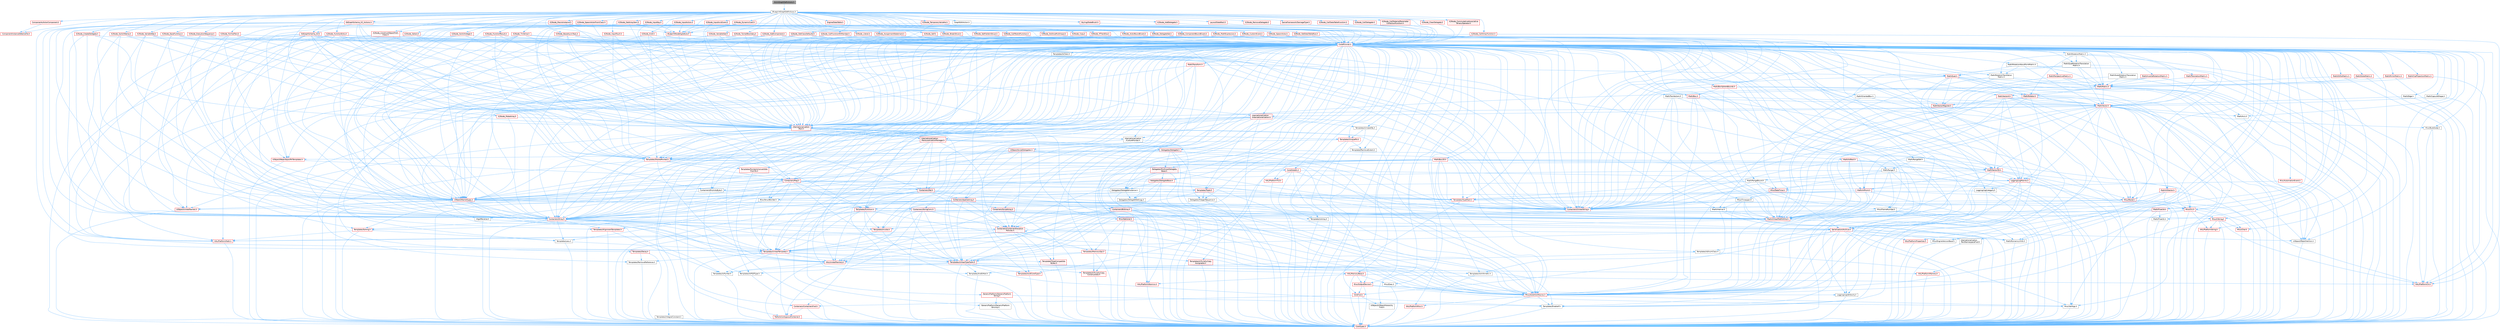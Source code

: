 digraph "AnimGraphDefinitions.h"
{
 // INTERACTIVE_SVG=YES
 // LATEX_PDF_SIZE
  bgcolor="transparent";
  edge [fontname=Helvetica,fontsize=10,labelfontname=Helvetica,labelfontsize=10];
  node [fontname=Helvetica,fontsize=10,shape=box,height=0.2,width=0.4];
  Node1 [id="Node000001",label="AnimGraphDefinitions.h",height=0.2,width=0.4,color="gray40", fillcolor="grey60", style="filled", fontcolor="black",tooltip=" "];
  Node1 -> Node2 [id="edge1_Node000001_Node000002",color="steelblue1",style="solid",tooltip=" "];
  Node2 [id="Node000002",label="BlueprintGraphDefinitions.h",height=0.2,width=0.4,color="grey40", fillcolor="white", style="filled",URL="$d7/d5e/BlueprintGraphDefinitions_8h.html",tooltip=" "];
  Node2 -> Node3 [id="edge2_Node000002_Node000003",color="steelblue1",style="solid",tooltip=" "];
  Node3 [id="Node000003",label="CoreMinimal.h",height=0.2,width=0.4,color="red", fillcolor="#FFF0F0", style="filled",URL="$d7/d67/CoreMinimal_8h.html",tooltip=" "];
  Node3 -> Node4 [id="edge3_Node000003_Node000004",color="steelblue1",style="solid",tooltip=" "];
  Node4 [id="Node000004",label="CoreTypes.h",height=0.2,width=0.4,color="red", fillcolor="#FFF0F0", style="filled",URL="$dc/dec/CoreTypes_8h.html",tooltip=" "];
  Node3 -> Node18 [id="edge4_Node000003_Node000018",color="steelblue1",style="solid",tooltip=" "];
  Node18 [id="Node000018",label="CoreFwd.h",height=0.2,width=0.4,color="red", fillcolor="#FFF0F0", style="filled",URL="$d1/d1e/CoreFwd_8h.html",tooltip=" "];
  Node18 -> Node4 [id="edge5_Node000018_Node000004",color="steelblue1",style="solid",tooltip=" "];
  Node18 -> Node19 [id="edge6_Node000018_Node000019",color="steelblue1",style="solid",tooltip=" "];
  Node19 [id="Node000019",label="Containers/ContainersFwd.h",height=0.2,width=0.4,color="red", fillcolor="#FFF0F0", style="filled",URL="$d4/d0a/ContainersFwd_8h.html",tooltip=" "];
  Node19 -> Node4 [id="edge7_Node000019_Node000004",color="steelblue1",style="solid",tooltip=" "];
  Node19 -> Node20 [id="edge8_Node000019_Node000020",color="steelblue1",style="solid",tooltip=" "];
  Node20 [id="Node000020",label="Traits/IsContiguousContainer.h",height=0.2,width=0.4,color="red", fillcolor="#FFF0F0", style="filled",URL="$d5/d3c/IsContiguousContainer_8h.html",tooltip=" "];
  Node20 -> Node4 [id="edge9_Node000020_Node000004",color="steelblue1",style="solid",tooltip=" "];
  Node18 -> Node24 [id="edge10_Node000018_Node000024",color="steelblue1",style="solid",tooltip=" "];
  Node24 [id="Node000024",label="UObject/UObjectHierarchy\lFwd.h",height=0.2,width=0.4,color="grey40", fillcolor="white", style="filled",URL="$d3/d13/UObjectHierarchyFwd_8h.html",tooltip=" "];
  Node3 -> Node24 [id="edge11_Node000003_Node000024",color="steelblue1",style="solid",tooltip=" "];
  Node3 -> Node19 [id="edge12_Node000003_Node000019",color="steelblue1",style="solid",tooltip=" "];
  Node3 -> Node25 [id="edge13_Node000003_Node000025",color="steelblue1",style="solid",tooltip=" "];
  Node25 [id="Node000025",label="Misc/VarArgs.h",height=0.2,width=0.4,color="grey40", fillcolor="white", style="filled",URL="$d5/d6f/VarArgs_8h.html",tooltip=" "];
  Node25 -> Node4 [id="edge14_Node000025_Node000004",color="steelblue1",style="solid",tooltip=" "];
  Node3 -> Node26 [id="edge15_Node000003_Node000026",color="steelblue1",style="solid",tooltip=" "];
  Node26 [id="Node000026",label="Logging/LogVerbosity.h",height=0.2,width=0.4,color="grey40", fillcolor="white", style="filled",URL="$d2/d8f/LogVerbosity_8h.html",tooltip=" "];
  Node26 -> Node4 [id="edge16_Node000026_Node000004",color="steelblue1",style="solid",tooltip=" "];
  Node3 -> Node27 [id="edge17_Node000003_Node000027",color="steelblue1",style="solid",tooltip=" "];
  Node27 [id="Node000027",label="Misc/OutputDevice.h",height=0.2,width=0.4,color="red", fillcolor="#FFF0F0", style="filled",URL="$d7/d32/OutputDevice_8h.html",tooltip=" "];
  Node27 -> Node18 [id="edge18_Node000027_Node000018",color="steelblue1",style="solid",tooltip=" "];
  Node27 -> Node4 [id="edge19_Node000027_Node000004",color="steelblue1",style="solid",tooltip=" "];
  Node27 -> Node26 [id="edge20_Node000027_Node000026",color="steelblue1",style="solid",tooltip=" "];
  Node27 -> Node25 [id="edge21_Node000027_Node000025",color="steelblue1",style="solid",tooltip=" "];
  Node3 -> Node33 [id="edge22_Node000003_Node000033",color="steelblue1",style="solid",tooltip=" "];
  Node33 [id="Node000033",label="HAL/PlatformCrt.h",height=0.2,width=0.4,color="red", fillcolor="#FFF0F0", style="filled",URL="$d8/d75/PlatformCrt_8h.html",tooltip=" "];
  Node3 -> Node43 [id="edge23_Node000003_Node000043",color="steelblue1",style="solid",tooltip=" "];
  Node43 [id="Node000043",label="HAL/PlatformMisc.h",height=0.2,width=0.4,color="red", fillcolor="#FFF0F0", style="filled",URL="$d0/df5/PlatformMisc_8h.html",tooltip=" "];
  Node43 -> Node4 [id="edge24_Node000043_Node000004",color="steelblue1",style="solid",tooltip=" "];
  Node3 -> Node62 [id="edge25_Node000003_Node000062",color="steelblue1",style="solid",tooltip=" "];
  Node62 [id="Node000062",label="Misc/AssertionMacros.h",height=0.2,width=0.4,color="red", fillcolor="#FFF0F0", style="filled",URL="$d0/dfa/AssertionMacros_8h.html",tooltip=" "];
  Node62 -> Node4 [id="edge26_Node000062_Node000004",color="steelblue1",style="solid",tooltip=" "];
  Node62 -> Node43 [id="edge27_Node000062_Node000043",color="steelblue1",style="solid",tooltip=" "];
  Node62 -> Node63 [id="edge28_Node000062_Node000063",color="steelblue1",style="solid",tooltip=" "];
  Node63 [id="Node000063",label="Templates/EnableIf.h",height=0.2,width=0.4,color="grey40", fillcolor="white", style="filled",URL="$d7/d60/EnableIf_8h.html",tooltip=" "];
  Node63 -> Node4 [id="edge29_Node000063_Node000004",color="steelblue1",style="solid",tooltip=" "];
  Node62 -> Node25 [id="edge30_Node000062_Node000025",color="steelblue1",style="solid",tooltip=" "];
  Node3 -> Node71 [id="edge31_Node000003_Node000071",color="steelblue1",style="solid",tooltip=" "];
  Node71 [id="Node000071",label="Templates/IsPointer.h",height=0.2,width=0.4,color="grey40", fillcolor="white", style="filled",URL="$d7/d05/IsPointer_8h.html",tooltip=" "];
  Node71 -> Node4 [id="edge32_Node000071_Node000004",color="steelblue1",style="solid",tooltip=" "];
  Node3 -> Node72 [id="edge33_Node000003_Node000072",color="steelblue1",style="solid",tooltip=" "];
  Node72 [id="Node000072",label="HAL/PlatformMemory.h",height=0.2,width=0.4,color="red", fillcolor="#FFF0F0", style="filled",URL="$de/d68/PlatformMemory_8h.html",tooltip=" "];
  Node72 -> Node4 [id="edge34_Node000072_Node000004",color="steelblue1",style="solid",tooltip=" "];
  Node3 -> Node55 [id="edge35_Node000003_Node000055",color="steelblue1",style="solid",tooltip=" "];
  Node55 [id="Node000055",label="HAL/PlatformAtomics.h",height=0.2,width=0.4,color="red", fillcolor="#FFF0F0", style="filled",URL="$d3/d36/PlatformAtomics_8h.html",tooltip=" "];
  Node55 -> Node4 [id="edge36_Node000055_Node000004",color="steelblue1",style="solid",tooltip=" "];
  Node3 -> Node77 [id="edge37_Node000003_Node000077",color="steelblue1",style="solid",tooltip=" "];
  Node77 [id="Node000077",label="Misc/Exec.h",height=0.2,width=0.4,color="grey40", fillcolor="white", style="filled",URL="$de/ddb/Exec_8h.html",tooltip=" "];
  Node77 -> Node4 [id="edge38_Node000077_Node000004",color="steelblue1",style="solid",tooltip=" "];
  Node77 -> Node62 [id="edge39_Node000077_Node000062",color="steelblue1",style="solid",tooltip=" "];
  Node3 -> Node78 [id="edge40_Node000003_Node000078",color="steelblue1",style="solid",tooltip=" "];
  Node78 [id="Node000078",label="HAL/MemoryBase.h",height=0.2,width=0.4,color="red", fillcolor="#FFF0F0", style="filled",URL="$d6/d9f/MemoryBase_8h.html",tooltip=" "];
  Node78 -> Node4 [id="edge41_Node000078_Node000004",color="steelblue1",style="solid",tooltip=" "];
  Node78 -> Node55 [id="edge42_Node000078_Node000055",color="steelblue1",style="solid",tooltip=" "];
  Node78 -> Node33 [id="edge43_Node000078_Node000033",color="steelblue1",style="solid",tooltip=" "];
  Node78 -> Node77 [id="edge44_Node000078_Node000077",color="steelblue1",style="solid",tooltip=" "];
  Node78 -> Node27 [id="edge45_Node000078_Node000027",color="steelblue1",style="solid",tooltip=" "];
  Node3 -> Node88 [id="edge46_Node000003_Node000088",color="steelblue1",style="solid",tooltip=" "];
  Node88 [id="Node000088",label="HAL/UnrealMemory.h",height=0.2,width=0.4,color="red", fillcolor="#FFF0F0", style="filled",URL="$d9/d96/UnrealMemory_8h.html",tooltip=" "];
  Node88 -> Node4 [id="edge47_Node000088_Node000004",color="steelblue1",style="solid",tooltip=" "];
  Node88 -> Node78 [id="edge48_Node000088_Node000078",color="steelblue1",style="solid",tooltip=" "];
  Node88 -> Node72 [id="edge49_Node000088_Node000072",color="steelblue1",style="solid",tooltip=" "];
  Node88 -> Node71 [id="edge50_Node000088_Node000071",color="steelblue1",style="solid",tooltip=" "];
  Node3 -> Node90 [id="edge51_Node000003_Node000090",color="steelblue1",style="solid",tooltip=" "];
  Node90 [id="Node000090",label="Templates/IsArithmetic.h",height=0.2,width=0.4,color="grey40", fillcolor="white", style="filled",URL="$d2/d5d/IsArithmetic_8h.html",tooltip=" "];
  Node90 -> Node4 [id="edge52_Node000090_Node000004",color="steelblue1",style="solid",tooltip=" "];
  Node3 -> Node84 [id="edge53_Node000003_Node000084",color="steelblue1",style="solid",tooltip=" "];
  Node84 [id="Node000084",label="Templates/AndOrNot.h",height=0.2,width=0.4,color="grey40", fillcolor="white", style="filled",URL="$db/d0a/AndOrNot_8h.html",tooltip=" "];
  Node84 -> Node4 [id="edge54_Node000084_Node000004",color="steelblue1",style="solid",tooltip=" "];
  Node3 -> Node91 [id="edge55_Node000003_Node000091",color="steelblue1",style="solid",tooltip=" "];
  Node91 [id="Node000091",label="Templates/IsPODType.h",height=0.2,width=0.4,color="grey40", fillcolor="white", style="filled",URL="$d7/db1/IsPODType_8h.html",tooltip=" "];
  Node91 -> Node4 [id="edge56_Node000091_Node000004",color="steelblue1",style="solid",tooltip=" "];
  Node3 -> Node92 [id="edge57_Node000003_Node000092",color="steelblue1",style="solid",tooltip=" "];
  Node92 [id="Node000092",label="Templates/IsUECoreType.h",height=0.2,width=0.4,color="red", fillcolor="#FFF0F0", style="filled",URL="$d1/db8/IsUECoreType_8h.html",tooltip=" "];
  Node92 -> Node4 [id="edge58_Node000092_Node000004",color="steelblue1",style="solid",tooltip=" "];
  Node3 -> Node85 [id="edge59_Node000003_Node000085",color="steelblue1",style="solid",tooltip=" "];
  Node85 [id="Node000085",label="Templates/IsTriviallyCopy\lConstructible.h",height=0.2,width=0.4,color="red", fillcolor="#FFF0F0", style="filled",URL="$d3/d78/IsTriviallyCopyConstructible_8h.html",tooltip=" "];
  Node85 -> Node4 [id="edge60_Node000085_Node000004",color="steelblue1",style="solid",tooltip=" "];
  Node3 -> Node93 [id="edge61_Node000003_Node000093",color="steelblue1",style="solid",tooltip=" "];
  Node93 [id="Node000093",label="Templates/UnrealTypeTraits.h",height=0.2,width=0.4,color="red", fillcolor="#FFF0F0", style="filled",URL="$d2/d2d/UnrealTypeTraits_8h.html",tooltip=" "];
  Node93 -> Node4 [id="edge62_Node000093_Node000004",color="steelblue1",style="solid",tooltip=" "];
  Node93 -> Node71 [id="edge63_Node000093_Node000071",color="steelblue1",style="solid",tooltip=" "];
  Node93 -> Node62 [id="edge64_Node000093_Node000062",color="steelblue1",style="solid",tooltip=" "];
  Node93 -> Node84 [id="edge65_Node000093_Node000084",color="steelblue1",style="solid",tooltip=" "];
  Node93 -> Node63 [id="edge66_Node000093_Node000063",color="steelblue1",style="solid",tooltip=" "];
  Node93 -> Node90 [id="edge67_Node000093_Node000090",color="steelblue1",style="solid",tooltip=" "];
  Node93 -> Node91 [id="edge68_Node000093_Node000091",color="steelblue1",style="solid",tooltip=" "];
  Node93 -> Node92 [id="edge69_Node000093_Node000092",color="steelblue1",style="solid",tooltip=" "];
  Node93 -> Node85 [id="edge70_Node000093_Node000085",color="steelblue1",style="solid",tooltip=" "];
  Node3 -> Node63 [id="edge71_Node000003_Node000063",color="steelblue1",style="solid",tooltip=" "];
  Node3 -> Node95 [id="edge72_Node000003_Node000095",color="steelblue1",style="solid",tooltip=" "];
  Node95 [id="Node000095",label="Templates/RemoveReference.h",height=0.2,width=0.4,color="grey40", fillcolor="white", style="filled",URL="$da/dbe/RemoveReference_8h.html",tooltip=" "];
  Node95 -> Node4 [id="edge73_Node000095_Node000004",color="steelblue1",style="solid",tooltip=" "];
  Node3 -> Node96 [id="edge74_Node000003_Node000096",color="steelblue1",style="solid",tooltip=" "];
  Node96 [id="Node000096",label="Templates/IntegralConstant.h",height=0.2,width=0.4,color="grey40", fillcolor="white", style="filled",URL="$db/d1b/IntegralConstant_8h.html",tooltip=" "];
  Node96 -> Node4 [id="edge75_Node000096_Node000004",color="steelblue1",style="solid",tooltip=" "];
  Node3 -> Node97 [id="edge76_Node000003_Node000097",color="steelblue1",style="solid",tooltip=" "];
  Node97 [id="Node000097",label="Templates/IsClass.h",height=0.2,width=0.4,color="grey40", fillcolor="white", style="filled",URL="$db/dcb/IsClass_8h.html",tooltip=" "];
  Node97 -> Node4 [id="edge77_Node000097_Node000004",color="steelblue1",style="solid",tooltip=" "];
  Node3 -> Node98 [id="edge78_Node000003_Node000098",color="steelblue1",style="solid",tooltip=" "];
  Node98 [id="Node000098",label="Templates/TypeCompatible\lBytes.h",height=0.2,width=0.4,color="red", fillcolor="#FFF0F0", style="filled",URL="$df/d0a/TypeCompatibleBytes_8h.html",tooltip=" "];
  Node98 -> Node4 [id="edge79_Node000098_Node000004",color="steelblue1",style="solid",tooltip=" "];
  Node3 -> Node20 [id="edge80_Node000003_Node000020",color="steelblue1",style="solid",tooltip=" "];
  Node3 -> Node99 [id="edge81_Node000003_Node000099",color="steelblue1",style="solid",tooltip=" "];
  Node99 [id="Node000099",label="Templates/UnrealTemplate.h",height=0.2,width=0.4,color="red", fillcolor="#FFF0F0", style="filled",URL="$d4/d24/UnrealTemplate_8h.html",tooltip=" "];
  Node99 -> Node4 [id="edge82_Node000099_Node000004",color="steelblue1",style="solid",tooltip=" "];
  Node99 -> Node71 [id="edge83_Node000099_Node000071",color="steelblue1",style="solid",tooltip=" "];
  Node99 -> Node88 [id="edge84_Node000099_Node000088",color="steelblue1",style="solid",tooltip=" "];
  Node99 -> Node93 [id="edge85_Node000099_Node000093",color="steelblue1",style="solid",tooltip=" "];
  Node99 -> Node95 [id="edge86_Node000099_Node000095",color="steelblue1",style="solid",tooltip=" "];
  Node99 -> Node98 [id="edge87_Node000099_Node000098",color="steelblue1",style="solid",tooltip=" "];
  Node99 -> Node20 [id="edge88_Node000099_Node000020",color="steelblue1",style="solid",tooltip=" "];
  Node3 -> Node48 [id="edge89_Node000003_Node000048",color="steelblue1",style="solid",tooltip=" "];
  Node48 [id="Node000048",label="Math/NumericLimits.h",height=0.2,width=0.4,color="grey40", fillcolor="white", style="filled",URL="$df/d1b/NumericLimits_8h.html",tooltip=" "];
  Node48 -> Node4 [id="edge90_Node000048_Node000004",color="steelblue1",style="solid",tooltip=" "];
  Node3 -> Node103 [id="edge91_Node000003_Node000103",color="steelblue1",style="solid",tooltip=" "];
  Node103 [id="Node000103",label="HAL/PlatformMath.h",height=0.2,width=0.4,color="red", fillcolor="#FFF0F0", style="filled",URL="$dc/d53/PlatformMath_8h.html",tooltip=" "];
  Node103 -> Node4 [id="edge92_Node000103_Node000004",color="steelblue1",style="solid",tooltip=" "];
  Node3 -> Node86 [id="edge93_Node000003_Node000086",color="steelblue1",style="solid",tooltip=" "];
  Node86 [id="Node000086",label="Templates/IsTriviallyCopy\lAssignable.h",height=0.2,width=0.4,color="red", fillcolor="#FFF0F0", style="filled",URL="$d2/df2/IsTriviallyCopyAssignable_8h.html",tooltip=" "];
  Node86 -> Node4 [id="edge94_Node000086_Node000004",color="steelblue1",style="solid",tooltip=" "];
  Node3 -> Node111 [id="edge95_Node000003_Node000111",color="steelblue1",style="solid",tooltip=" "];
  Node111 [id="Node000111",label="Templates/MemoryOps.h",height=0.2,width=0.4,color="red", fillcolor="#FFF0F0", style="filled",URL="$db/dea/MemoryOps_8h.html",tooltip=" "];
  Node111 -> Node4 [id="edge96_Node000111_Node000004",color="steelblue1",style="solid",tooltip=" "];
  Node111 -> Node88 [id="edge97_Node000111_Node000088",color="steelblue1",style="solid",tooltip=" "];
  Node111 -> Node86 [id="edge98_Node000111_Node000086",color="steelblue1",style="solid",tooltip=" "];
  Node111 -> Node85 [id="edge99_Node000111_Node000085",color="steelblue1",style="solid",tooltip=" "];
  Node111 -> Node93 [id="edge100_Node000111_Node000093",color="steelblue1",style="solid",tooltip=" "];
  Node3 -> Node112 [id="edge101_Node000003_Node000112",color="steelblue1",style="solid",tooltip=" "];
  Node112 [id="Node000112",label="Containers/ContainerAllocation\lPolicies.h",height=0.2,width=0.4,color="red", fillcolor="#FFF0F0", style="filled",URL="$d7/dff/ContainerAllocationPolicies_8h.html",tooltip=" "];
  Node112 -> Node4 [id="edge102_Node000112_Node000004",color="steelblue1",style="solid",tooltip=" "];
  Node112 -> Node112 [id="edge103_Node000112_Node000112",color="steelblue1",style="solid",tooltip=" "];
  Node112 -> Node103 [id="edge104_Node000112_Node000103",color="steelblue1",style="solid",tooltip=" "];
  Node112 -> Node88 [id="edge105_Node000112_Node000088",color="steelblue1",style="solid",tooltip=" "];
  Node112 -> Node48 [id="edge106_Node000112_Node000048",color="steelblue1",style="solid",tooltip=" "];
  Node112 -> Node62 [id="edge107_Node000112_Node000062",color="steelblue1",style="solid",tooltip=" "];
  Node112 -> Node111 [id="edge108_Node000112_Node000111",color="steelblue1",style="solid",tooltip=" "];
  Node112 -> Node98 [id="edge109_Node000112_Node000098",color="steelblue1",style="solid",tooltip=" "];
  Node3 -> Node115 [id="edge110_Node000003_Node000115",color="steelblue1",style="solid",tooltip=" "];
  Node115 [id="Node000115",label="Templates/IsEnumClass.h",height=0.2,width=0.4,color="grey40", fillcolor="white", style="filled",URL="$d7/d15/IsEnumClass_8h.html",tooltip=" "];
  Node115 -> Node4 [id="edge111_Node000115_Node000004",color="steelblue1",style="solid",tooltip=" "];
  Node115 -> Node84 [id="edge112_Node000115_Node000084",color="steelblue1",style="solid",tooltip=" "];
  Node3 -> Node116 [id="edge113_Node000003_Node000116",color="steelblue1",style="solid",tooltip=" "];
  Node116 [id="Node000116",label="HAL/PlatformProperties.h",height=0.2,width=0.4,color="red", fillcolor="#FFF0F0", style="filled",URL="$d9/db0/PlatformProperties_8h.html",tooltip=" "];
  Node116 -> Node4 [id="edge114_Node000116_Node000004",color="steelblue1",style="solid",tooltip=" "];
  Node3 -> Node119 [id="edge115_Node000003_Node000119",color="steelblue1",style="solid",tooltip=" "];
  Node119 [id="Node000119",label="Misc/EngineVersionBase.h",height=0.2,width=0.4,color="grey40", fillcolor="white", style="filled",URL="$d5/d2b/EngineVersionBase_8h.html",tooltip=" "];
  Node119 -> Node4 [id="edge116_Node000119_Node000004",color="steelblue1",style="solid",tooltip=" "];
  Node3 -> Node120 [id="edge117_Node000003_Node000120",color="steelblue1",style="solid",tooltip=" "];
  Node120 [id="Node000120",label="Internationalization\l/TextNamespaceFwd.h",height=0.2,width=0.4,color="grey40", fillcolor="white", style="filled",URL="$d8/d97/TextNamespaceFwd_8h.html",tooltip=" "];
  Node120 -> Node4 [id="edge118_Node000120_Node000004",color="steelblue1",style="solid",tooltip=" "];
  Node3 -> Node121 [id="edge119_Node000003_Node000121",color="steelblue1",style="solid",tooltip=" "];
  Node121 [id="Node000121",label="Serialization/Archive.h",height=0.2,width=0.4,color="red", fillcolor="#FFF0F0", style="filled",URL="$d7/d3b/Archive_8h.html",tooltip=" "];
  Node121 -> Node18 [id="edge120_Node000121_Node000018",color="steelblue1",style="solid",tooltip=" "];
  Node121 -> Node4 [id="edge121_Node000121_Node000004",color="steelblue1",style="solid",tooltip=" "];
  Node121 -> Node116 [id="edge122_Node000121_Node000116",color="steelblue1",style="solid",tooltip=" "];
  Node121 -> Node120 [id="edge123_Node000121_Node000120",color="steelblue1",style="solid",tooltip=" "];
  Node121 -> Node62 [id="edge124_Node000121_Node000062",color="steelblue1",style="solid",tooltip=" "];
  Node121 -> Node119 [id="edge125_Node000121_Node000119",color="steelblue1",style="solid",tooltip=" "];
  Node121 -> Node25 [id="edge126_Node000121_Node000025",color="steelblue1",style="solid",tooltip=" "];
  Node121 -> Node63 [id="edge127_Node000121_Node000063",color="steelblue1",style="solid",tooltip=" "];
  Node121 -> Node115 [id="edge128_Node000121_Node000115",color="steelblue1",style="solid",tooltip=" "];
  Node121 -> Node99 [id="edge129_Node000121_Node000099",color="steelblue1",style="solid",tooltip=" "];
  Node121 -> Node124 [id="edge130_Node000121_Node000124",color="steelblue1",style="solid",tooltip=" "];
  Node124 [id="Node000124",label="UObject/ObjectVersion.h",height=0.2,width=0.4,color="grey40", fillcolor="white", style="filled",URL="$da/d63/ObjectVersion_8h.html",tooltip=" "];
  Node124 -> Node4 [id="edge131_Node000124_Node000004",color="steelblue1",style="solid",tooltip=" "];
  Node3 -> Node125 [id="edge132_Node000003_Node000125",color="steelblue1",style="solid",tooltip=" "];
  Node125 [id="Node000125",label="Templates/Less.h",height=0.2,width=0.4,color="grey40", fillcolor="white", style="filled",URL="$de/dc8/Less_8h.html",tooltip=" "];
  Node125 -> Node4 [id="edge133_Node000125_Node000004",color="steelblue1",style="solid",tooltip=" "];
  Node125 -> Node99 [id="edge134_Node000125_Node000099",color="steelblue1",style="solid",tooltip=" "];
  Node3 -> Node126 [id="edge135_Node000003_Node000126",color="steelblue1",style="solid",tooltip=" "];
  Node126 [id="Node000126",label="Templates/Sorting.h",height=0.2,width=0.4,color="red", fillcolor="#FFF0F0", style="filled",URL="$d3/d9e/Sorting_8h.html",tooltip=" "];
  Node126 -> Node4 [id="edge136_Node000126_Node000004",color="steelblue1",style="solid",tooltip=" "];
  Node126 -> Node103 [id="edge137_Node000126_Node000103",color="steelblue1",style="solid",tooltip=" "];
  Node126 -> Node125 [id="edge138_Node000126_Node000125",color="steelblue1",style="solid",tooltip=" "];
  Node3 -> Node137 [id="edge139_Node000003_Node000137",color="steelblue1",style="solid",tooltip=" "];
  Node137 [id="Node000137",label="Misc/Char.h",height=0.2,width=0.4,color="red", fillcolor="#FFF0F0", style="filled",URL="$d0/d58/Char_8h.html",tooltip=" "];
  Node137 -> Node4 [id="edge140_Node000137_Node000004",color="steelblue1",style="solid",tooltip=" "];
  Node3 -> Node140 [id="edge141_Node000003_Node000140",color="steelblue1",style="solid",tooltip=" "];
  Node140 [id="Node000140",label="GenericPlatform/GenericPlatform\lStricmp.h",height=0.2,width=0.4,color="grey40", fillcolor="white", style="filled",URL="$d2/d86/GenericPlatformStricmp_8h.html",tooltip=" "];
  Node140 -> Node4 [id="edge142_Node000140_Node000004",color="steelblue1",style="solid",tooltip=" "];
  Node3 -> Node141 [id="edge143_Node000003_Node000141",color="steelblue1",style="solid",tooltip=" "];
  Node141 [id="Node000141",label="GenericPlatform/GenericPlatform\lString.h",height=0.2,width=0.4,color="red", fillcolor="#FFF0F0", style="filled",URL="$dd/d20/GenericPlatformString_8h.html",tooltip=" "];
  Node141 -> Node4 [id="edge144_Node000141_Node000004",color="steelblue1",style="solid",tooltip=" "];
  Node141 -> Node140 [id="edge145_Node000141_Node000140",color="steelblue1",style="solid",tooltip=" "];
  Node141 -> Node63 [id="edge146_Node000141_Node000063",color="steelblue1",style="solid",tooltip=" "];
  Node3 -> Node74 [id="edge147_Node000003_Node000074",color="steelblue1",style="solid",tooltip=" "];
  Node74 [id="Node000074",label="HAL/PlatformString.h",height=0.2,width=0.4,color="red", fillcolor="#FFF0F0", style="filled",URL="$db/db5/PlatformString_8h.html",tooltip=" "];
  Node74 -> Node4 [id="edge148_Node000074_Node000004",color="steelblue1",style="solid",tooltip=" "];
  Node3 -> Node144 [id="edge149_Node000003_Node000144",color="steelblue1",style="solid",tooltip=" "];
  Node144 [id="Node000144",label="Misc/CString.h",height=0.2,width=0.4,color="red", fillcolor="#FFF0F0", style="filled",URL="$d2/d49/CString_8h.html",tooltip=" "];
  Node144 -> Node4 [id="edge150_Node000144_Node000004",color="steelblue1",style="solid",tooltip=" "];
  Node144 -> Node33 [id="edge151_Node000144_Node000033",color="steelblue1",style="solid",tooltip=" "];
  Node144 -> Node74 [id="edge152_Node000144_Node000074",color="steelblue1",style="solid",tooltip=" "];
  Node144 -> Node62 [id="edge153_Node000144_Node000062",color="steelblue1",style="solid",tooltip=" "];
  Node144 -> Node137 [id="edge154_Node000144_Node000137",color="steelblue1",style="solid",tooltip=" "];
  Node144 -> Node25 [id="edge155_Node000144_Node000025",color="steelblue1",style="solid",tooltip=" "];
  Node3 -> Node145 [id="edge156_Node000003_Node000145",color="steelblue1",style="solid",tooltip=" "];
  Node145 [id="Node000145",label="Misc/Crc.h",height=0.2,width=0.4,color="red", fillcolor="#FFF0F0", style="filled",URL="$d4/dd2/Crc_8h.html",tooltip=" "];
  Node145 -> Node4 [id="edge157_Node000145_Node000004",color="steelblue1",style="solid",tooltip=" "];
  Node145 -> Node74 [id="edge158_Node000145_Node000074",color="steelblue1",style="solid",tooltip=" "];
  Node145 -> Node62 [id="edge159_Node000145_Node000062",color="steelblue1",style="solid",tooltip=" "];
  Node145 -> Node144 [id="edge160_Node000145_Node000144",color="steelblue1",style="solid",tooltip=" "];
  Node145 -> Node137 [id="edge161_Node000145_Node000137",color="steelblue1",style="solid",tooltip=" "];
  Node145 -> Node93 [id="edge162_Node000145_Node000093",color="steelblue1",style="solid",tooltip=" "];
  Node3 -> Node136 [id="edge163_Node000003_Node000136",color="steelblue1",style="solid",tooltip=" "];
  Node136 [id="Node000136",label="Math/UnrealMathUtility.h",height=0.2,width=0.4,color="red", fillcolor="#FFF0F0", style="filled",URL="$db/db8/UnrealMathUtility_8h.html",tooltip=" "];
  Node136 -> Node4 [id="edge164_Node000136_Node000004",color="steelblue1",style="solid",tooltip=" "];
  Node136 -> Node62 [id="edge165_Node000136_Node000062",color="steelblue1",style="solid",tooltip=" "];
  Node136 -> Node103 [id="edge166_Node000136_Node000103",color="steelblue1",style="solid",tooltip=" "];
  Node3 -> Node146 [id="edge167_Node000003_Node000146",color="steelblue1",style="solid",tooltip=" "];
  Node146 [id="Node000146",label="Containers/UnrealString.h",height=0.2,width=0.4,color="red", fillcolor="#FFF0F0", style="filled",URL="$d5/dba/UnrealString_8h.html",tooltip=" "];
  Node3 -> Node150 [id="edge168_Node000003_Node000150",color="steelblue1",style="solid",tooltip=" "];
  Node150 [id="Node000150",label="Containers/Array.h",height=0.2,width=0.4,color="red", fillcolor="#FFF0F0", style="filled",URL="$df/dd0/Array_8h.html",tooltip=" "];
  Node150 -> Node4 [id="edge169_Node000150_Node000004",color="steelblue1",style="solid",tooltip=" "];
  Node150 -> Node62 [id="edge170_Node000150_Node000062",color="steelblue1",style="solid",tooltip=" "];
  Node150 -> Node88 [id="edge171_Node000150_Node000088",color="steelblue1",style="solid",tooltip=" "];
  Node150 -> Node93 [id="edge172_Node000150_Node000093",color="steelblue1",style="solid",tooltip=" "];
  Node150 -> Node99 [id="edge173_Node000150_Node000099",color="steelblue1",style="solid",tooltip=" "];
  Node150 -> Node112 [id="edge174_Node000150_Node000112",color="steelblue1",style="solid",tooltip=" "];
  Node150 -> Node121 [id="edge175_Node000150_Node000121",color="steelblue1",style="solid",tooltip=" "];
  Node150 -> Node129 [id="edge176_Node000150_Node000129",color="steelblue1",style="solid",tooltip=" "];
  Node129 [id="Node000129",label="Templates/Invoke.h",height=0.2,width=0.4,color="red", fillcolor="#FFF0F0", style="filled",URL="$d7/deb/Invoke_8h.html",tooltip=" "];
  Node129 -> Node4 [id="edge177_Node000129_Node000004",color="steelblue1",style="solid",tooltip=" "];
  Node129 -> Node99 [id="edge178_Node000129_Node000099",color="steelblue1",style="solid",tooltip=" "];
  Node150 -> Node125 [id="edge179_Node000150_Node000125",color="steelblue1",style="solid",tooltip=" "];
  Node150 -> Node126 [id="edge180_Node000150_Node000126",color="steelblue1",style="solid",tooltip=" "];
  Node150 -> Node173 [id="edge181_Node000150_Node000173",color="steelblue1",style="solid",tooltip=" "];
  Node173 [id="Node000173",label="Templates/AlignmentTemplates.h",height=0.2,width=0.4,color="red", fillcolor="#FFF0F0", style="filled",URL="$dd/d32/AlignmentTemplates_8h.html",tooltip=" "];
  Node173 -> Node4 [id="edge182_Node000173_Node000004",color="steelblue1",style="solid",tooltip=" "];
  Node173 -> Node71 [id="edge183_Node000173_Node000071",color="steelblue1",style="solid",tooltip=" "];
  Node3 -> Node174 [id="edge184_Node000003_Node000174",color="steelblue1",style="solid",tooltip=" "];
  Node174 [id="Node000174",label="Misc/FrameNumber.h",height=0.2,width=0.4,color="grey40", fillcolor="white", style="filled",URL="$dd/dbd/FrameNumber_8h.html",tooltip=" "];
  Node174 -> Node4 [id="edge185_Node000174_Node000004",color="steelblue1",style="solid",tooltip=" "];
  Node174 -> Node48 [id="edge186_Node000174_Node000048",color="steelblue1",style="solid",tooltip=" "];
  Node174 -> Node136 [id="edge187_Node000174_Node000136",color="steelblue1",style="solid",tooltip=" "];
  Node174 -> Node63 [id="edge188_Node000174_Node000063",color="steelblue1",style="solid",tooltip=" "];
  Node174 -> Node93 [id="edge189_Node000174_Node000093",color="steelblue1",style="solid",tooltip=" "];
  Node3 -> Node175 [id="edge190_Node000003_Node000175",color="steelblue1",style="solid",tooltip=" "];
  Node175 [id="Node000175",label="Misc/Timespan.h",height=0.2,width=0.4,color="grey40", fillcolor="white", style="filled",URL="$da/dd9/Timespan_8h.html",tooltip=" "];
  Node175 -> Node4 [id="edge191_Node000175_Node000004",color="steelblue1",style="solid",tooltip=" "];
  Node175 -> Node176 [id="edge192_Node000175_Node000176",color="steelblue1",style="solid",tooltip=" "];
  Node176 [id="Node000176",label="Math/Interval.h",height=0.2,width=0.4,color="grey40", fillcolor="white", style="filled",URL="$d1/d55/Interval_8h.html",tooltip=" "];
  Node176 -> Node4 [id="edge193_Node000176_Node000004",color="steelblue1",style="solid",tooltip=" "];
  Node176 -> Node90 [id="edge194_Node000176_Node000090",color="steelblue1",style="solid",tooltip=" "];
  Node176 -> Node93 [id="edge195_Node000176_Node000093",color="steelblue1",style="solid",tooltip=" "];
  Node176 -> Node48 [id="edge196_Node000176_Node000048",color="steelblue1",style="solid",tooltip=" "];
  Node176 -> Node136 [id="edge197_Node000176_Node000136",color="steelblue1",style="solid",tooltip=" "];
  Node175 -> Node136 [id="edge198_Node000175_Node000136",color="steelblue1",style="solid",tooltip=" "];
  Node175 -> Node62 [id="edge199_Node000175_Node000062",color="steelblue1",style="solid",tooltip=" "];
  Node3 -> Node177 [id="edge200_Node000003_Node000177",color="steelblue1",style="solid",tooltip=" "];
  Node177 [id="Node000177",label="Containers/StringConv.h",height=0.2,width=0.4,color="red", fillcolor="#FFF0F0", style="filled",URL="$d3/ddf/StringConv_8h.html",tooltip=" "];
  Node177 -> Node4 [id="edge201_Node000177_Node000004",color="steelblue1",style="solid",tooltip=" "];
  Node177 -> Node62 [id="edge202_Node000177_Node000062",color="steelblue1",style="solid",tooltip=" "];
  Node177 -> Node112 [id="edge203_Node000177_Node000112",color="steelblue1",style="solid",tooltip=" "];
  Node177 -> Node150 [id="edge204_Node000177_Node000150",color="steelblue1",style="solid",tooltip=" "];
  Node177 -> Node144 [id="edge205_Node000177_Node000144",color="steelblue1",style="solid",tooltip=" "];
  Node177 -> Node178 [id="edge206_Node000177_Node000178",color="steelblue1",style="solid",tooltip=" "];
  Node178 [id="Node000178",label="Templates/IsArray.h",height=0.2,width=0.4,color="grey40", fillcolor="white", style="filled",URL="$d8/d8d/IsArray_8h.html",tooltip=" "];
  Node178 -> Node4 [id="edge207_Node000178_Node000004",color="steelblue1",style="solid",tooltip=" "];
  Node177 -> Node99 [id="edge208_Node000177_Node000099",color="steelblue1",style="solid",tooltip=" "];
  Node177 -> Node93 [id="edge209_Node000177_Node000093",color="steelblue1",style="solid",tooltip=" "];
  Node177 -> Node20 [id="edge210_Node000177_Node000020",color="steelblue1",style="solid",tooltip=" "];
  Node3 -> Node179 [id="edge211_Node000003_Node000179",color="steelblue1",style="solid",tooltip=" "];
  Node179 [id="Node000179",label="UObject/UnrealNames.h",height=0.2,width=0.4,color="red", fillcolor="#FFF0F0", style="filled",URL="$d8/db1/UnrealNames_8h.html",tooltip=" "];
  Node179 -> Node4 [id="edge212_Node000179_Node000004",color="steelblue1",style="solid",tooltip=" "];
  Node3 -> Node181 [id="edge213_Node000003_Node000181",color="steelblue1",style="solid",tooltip=" "];
  Node181 [id="Node000181",label="UObject/NameTypes.h",height=0.2,width=0.4,color="red", fillcolor="#FFF0F0", style="filled",URL="$d6/d35/NameTypes_8h.html",tooltip=" "];
  Node181 -> Node4 [id="edge214_Node000181_Node000004",color="steelblue1",style="solid",tooltip=" "];
  Node181 -> Node62 [id="edge215_Node000181_Node000062",color="steelblue1",style="solid",tooltip=" "];
  Node181 -> Node88 [id="edge216_Node000181_Node000088",color="steelblue1",style="solid",tooltip=" "];
  Node181 -> Node93 [id="edge217_Node000181_Node000093",color="steelblue1",style="solid",tooltip=" "];
  Node181 -> Node99 [id="edge218_Node000181_Node000099",color="steelblue1",style="solid",tooltip=" "];
  Node181 -> Node146 [id="edge219_Node000181_Node000146",color="steelblue1",style="solid",tooltip=" "];
  Node181 -> Node177 [id="edge220_Node000181_Node000177",color="steelblue1",style="solid",tooltip=" "];
  Node181 -> Node179 [id="edge221_Node000181_Node000179",color="steelblue1",style="solid",tooltip=" "];
  Node3 -> Node189 [id="edge222_Node000003_Node000189",color="steelblue1",style="solid",tooltip=" "];
  Node189 [id="Node000189",label="Misc/Parse.h",height=0.2,width=0.4,color="red", fillcolor="#FFF0F0", style="filled",URL="$dc/d71/Parse_8h.html",tooltip=" "];
  Node189 -> Node146 [id="edge223_Node000189_Node000146",color="steelblue1",style="solid",tooltip=" "];
  Node189 -> Node4 [id="edge224_Node000189_Node000004",color="steelblue1",style="solid",tooltip=" "];
  Node189 -> Node33 [id="edge225_Node000189_Node000033",color="steelblue1",style="solid",tooltip=" "];
  Node189 -> Node190 [id="edge226_Node000189_Node000190",color="steelblue1",style="solid",tooltip=" "];
  Node190 [id="Node000190",label="Templates/Function.h",height=0.2,width=0.4,color="red", fillcolor="#FFF0F0", style="filled",URL="$df/df5/Function_8h.html",tooltip=" "];
  Node190 -> Node4 [id="edge227_Node000190_Node000004",color="steelblue1",style="solid",tooltip=" "];
  Node190 -> Node62 [id="edge228_Node000190_Node000062",color="steelblue1",style="solid",tooltip=" "];
  Node190 -> Node88 [id="edge229_Node000190_Node000088",color="steelblue1",style="solid",tooltip=" "];
  Node190 -> Node93 [id="edge230_Node000190_Node000093",color="steelblue1",style="solid",tooltip=" "];
  Node190 -> Node129 [id="edge231_Node000190_Node000129",color="steelblue1",style="solid",tooltip=" "];
  Node190 -> Node99 [id="edge232_Node000190_Node000099",color="steelblue1",style="solid",tooltip=" "];
  Node190 -> Node136 [id="edge233_Node000190_Node000136",color="steelblue1",style="solid",tooltip=" "];
  Node3 -> Node173 [id="edge234_Node000003_Node000173",color="steelblue1",style="solid",tooltip=" "];
  Node3 -> Node192 [id="edge235_Node000003_Node000192",color="steelblue1",style="solid",tooltip=" "];
  Node192 [id="Node000192",label="Misc/StructBuilder.h",height=0.2,width=0.4,color="grey40", fillcolor="white", style="filled",URL="$d9/db3/StructBuilder_8h.html",tooltip=" "];
  Node192 -> Node4 [id="edge236_Node000192_Node000004",color="steelblue1",style="solid",tooltip=" "];
  Node192 -> Node136 [id="edge237_Node000192_Node000136",color="steelblue1",style="solid",tooltip=" "];
  Node192 -> Node173 [id="edge238_Node000192_Node000173",color="steelblue1",style="solid",tooltip=" "];
  Node3 -> Node105 [id="edge239_Node000003_Node000105",color="steelblue1",style="solid",tooltip=" "];
  Node105 [id="Node000105",label="Templates/Decay.h",height=0.2,width=0.4,color="red", fillcolor="#FFF0F0", style="filled",URL="$dd/d0f/Decay_8h.html",tooltip=" "];
  Node105 -> Node4 [id="edge240_Node000105_Node000004",color="steelblue1",style="solid",tooltip=" "];
  Node105 -> Node95 [id="edge241_Node000105_Node000095",color="steelblue1",style="solid",tooltip=" "];
  Node3 -> Node193 [id="edge242_Node000003_Node000193",color="steelblue1",style="solid",tooltip=" "];
  Node193 [id="Node000193",label="Templates/PointerIsConvertible\lFromTo.h",height=0.2,width=0.4,color="red", fillcolor="#FFF0F0", style="filled",URL="$d6/d65/PointerIsConvertibleFromTo_8h.html",tooltip=" "];
  Node193 -> Node4 [id="edge243_Node000193_Node000004",color="steelblue1",style="solid",tooltip=" "];
  Node3 -> Node129 [id="edge244_Node000003_Node000129",color="steelblue1",style="solid",tooltip=" "];
  Node3 -> Node190 [id="edge245_Node000003_Node000190",color="steelblue1",style="solid",tooltip=" "];
  Node3 -> Node162 [id="edge246_Node000003_Node000162",color="steelblue1",style="solid",tooltip=" "];
  Node162 [id="Node000162",label="Templates/TypeHash.h",height=0.2,width=0.4,color="red", fillcolor="#FFF0F0", style="filled",URL="$d1/d62/TypeHash_8h.html",tooltip=" "];
  Node162 -> Node4 [id="edge247_Node000162_Node000004",color="steelblue1",style="solid",tooltip=" "];
  Node162 -> Node145 [id="edge248_Node000162_Node000145",color="steelblue1",style="solid",tooltip=" "];
  Node3 -> Node194 [id="edge249_Node000003_Node000194",color="steelblue1",style="solid",tooltip=" "];
  Node194 [id="Node000194",label="Containers/ScriptArray.h",height=0.2,width=0.4,color="red", fillcolor="#FFF0F0", style="filled",URL="$dc/daf/ScriptArray_8h.html",tooltip=" "];
  Node194 -> Node4 [id="edge250_Node000194_Node000004",color="steelblue1",style="solid",tooltip=" "];
  Node194 -> Node62 [id="edge251_Node000194_Node000062",color="steelblue1",style="solid",tooltip=" "];
  Node194 -> Node88 [id="edge252_Node000194_Node000088",color="steelblue1",style="solid",tooltip=" "];
  Node194 -> Node112 [id="edge253_Node000194_Node000112",color="steelblue1",style="solid",tooltip=" "];
  Node194 -> Node150 [id="edge254_Node000194_Node000150",color="steelblue1",style="solid",tooltip=" "];
  Node3 -> Node195 [id="edge255_Node000003_Node000195",color="steelblue1",style="solid",tooltip=" "];
  Node195 [id="Node000195",label="Containers/BitArray.h",height=0.2,width=0.4,color="red", fillcolor="#FFF0F0", style="filled",URL="$d1/de4/BitArray_8h.html",tooltip=" "];
  Node195 -> Node112 [id="edge256_Node000195_Node000112",color="steelblue1",style="solid",tooltip=" "];
  Node195 -> Node4 [id="edge257_Node000195_Node000004",color="steelblue1",style="solid",tooltip=" "];
  Node195 -> Node55 [id="edge258_Node000195_Node000055",color="steelblue1",style="solid",tooltip=" "];
  Node195 -> Node88 [id="edge259_Node000195_Node000088",color="steelblue1",style="solid",tooltip=" "];
  Node195 -> Node136 [id="edge260_Node000195_Node000136",color="steelblue1",style="solid",tooltip=" "];
  Node195 -> Node62 [id="edge261_Node000195_Node000062",color="steelblue1",style="solid",tooltip=" "];
  Node195 -> Node121 [id="edge262_Node000195_Node000121",color="steelblue1",style="solid",tooltip=" "];
  Node195 -> Node63 [id="edge263_Node000195_Node000063",color="steelblue1",style="solid",tooltip=" "];
  Node195 -> Node129 [id="edge264_Node000195_Node000129",color="steelblue1",style="solid",tooltip=" "];
  Node195 -> Node99 [id="edge265_Node000195_Node000099",color="steelblue1",style="solid",tooltip=" "];
  Node195 -> Node93 [id="edge266_Node000195_Node000093",color="steelblue1",style="solid",tooltip=" "];
  Node3 -> Node196 [id="edge267_Node000003_Node000196",color="steelblue1",style="solid",tooltip=" "];
  Node196 [id="Node000196",label="Containers/SparseArray.h",height=0.2,width=0.4,color="red", fillcolor="#FFF0F0", style="filled",URL="$d5/dbf/SparseArray_8h.html",tooltip=" "];
  Node196 -> Node4 [id="edge268_Node000196_Node000004",color="steelblue1",style="solid",tooltip=" "];
  Node196 -> Node62 [id="edge269_Node000196_Node000062",color="steelblue1",style="solid",tooltip=" "];
  Node196 -> Node88 [id="edge270_Node000196_Node000088",color="steelblue1",style="solid",tooltip=" "];
  Node196 -> Node93 [id="edge271_Node000196_Node000093",color="steelblue1",style="solid",tooltip=" "];
  Node196 -> Node99 [id="edge272_Node000196_Node000099",color="steelblue1",style="solid",tooltip=" "];
  Node196 -> Node112 [id="edge273_Node000196_Node000112",color="steelblue1",style="solid",tooltip=" "];
  Node196 -> Node125 [id="edge274_Node000196_Node000125",color="steelblue1",style="solid",tooltip=" "];
  Node196 -> Node150 [id="edge275_Node000196_Node000150",color="steelblue1",style="solid",tooltip=" "];
  Node196 -> Node136 [id="edge276_Node000196_Node000136",color="steelblue1",style="solid",tooltip=" "];
  Node196 -> Node194 [id="edge277_Node000196_Node000194",color="steelblue1",style="solid",tooltip=" "];
  Node196 -> Node195 [id="edge278_Node000196_Node000195",color="steelblue1",style="solid",tooltip=" "];
  Node196 -> Node146 [id="edge279_Node000196_Node000146",color="steelblue1",style="solid",tooltip=" "];
  Node3 -> Node212 [id="edge280_Node000003_Node000212",color="steelblue1",style="solid",tooltip=" "];
  Node212 [id="Node000212",label="Containers/Set.h",height=0.2,width=0.4,color="red", fillcolor="#FFF0F0", style="filled",URL="$d4/d45/Set_8h.html",tooltip=" "];
  Node212 -> Node112 [id="edge281_Node000212_Node000112",color="steelblue1",style="solid",tooltip=" "];
  Node212 -> Node196 [id="edge282_Node000212_Node000196",color="steelblue1",style="solid",tooltip=" "];
  Node212 -> Node19 [id="edge283_Node000212_Node000019",color="steelblue1",style="solid",tooltip=" "];
  Node212 -> Node136 [id="edge284_Node000212_Node000136",color="steelblue1",style="solid",tooltip=" "];
  Node212 -> Node62 [id="edge285_Node000212_Node000062",color="steelblue1",style="solid",tooltip=" "];
  Node212 -> Node192 [id="edge286_Node000212_Node000192",color="steelblue1",style="solid",tooltip=" "];
  Node212 -> Node190 [id="edge287_Node000212_Node000190",color="steelblue1",style="solid",tooltip=" "];
  Node212 -> Node126 [id="edge288_Node000212_Node000126",color="steelblue1",style="solid",tooltip=" "];
  Node212 -> Node162 [id="edge289_Node000212_Node000162",color="steelblue1",style="solid",tooltip=" "];
  Node212 -> Node99 [id="edge290_Node000212_Node000099",color="steelblue1",style="solid",tooltip=" "];
  Node3 -> Node215 [id="edge291_Node000003_Node000215",color="steelblue1",style="solid",tooltip=" "];
  Node215 [id="Node000215",label="Algo/Reverse.h",height=0.2,width=0.4,color="grey40", fillcolor="white", style="filled",URL="$d5/d93/Reverse_8h.html",tooltip=" "];
  Node215 -> Node4 [id="edge292_Node000215_Node000004",color="steelblue1",style="solid",tooltip=" "];
  Node215 -> Node99 [id="edge293_Node000215_Node000099",color="steelblue1",style="solid",tooltip=" "];
  Node3 -> Node216 [id="edge294_Node000003_Node000216",color="steelblue1",style="solid",tooltip=" "];
  Node216 [id="Node000216",label="Containers/Map.h",height=0.2,width=0.4,color="red", fillcolor="#FFF0F0", style="filled",URL="$df/d79/Map_8h.html",tooltip=" "];
  Node216 -> Node4 [id="edge295_Node000216_Node000004",color="steelblue1",style="solid",tooltip=" "];
  Node216 -> Node215 [id="edge296_Node000216_Node000215",color="steelblue1",style="solid",tooltip=" "];
  Node216 -> Node212 [id="edge297_Node000216_Node000212",color="steelblue1",style="solid",tooltip=" "];
  Node216 -> Node146 [id="edge298_Node000216_Node000146",color="steelblue1",style="solid",tooltip=" "];
  Node216 -> Node62 [id="edge299_Node000216_Node000062",color="steelblue1",style="solid",tooltip=" "];
  Node216 -> Node192 [id="edge300_Node000216_Node000192",color="steelblue1",style="solid",tooltip=" "];
  Node216 -> Node190 [id="edge301_Node000216_Node000190",color="steelblue1",style="solid",tooltip=" "];
  Node216 -> Node126 [id="edge302_Node000216_Node000126",color="steelblue1",style="solid",tooltip=" "];
  Node216 -> Node217 [id="edge303_Node000216_Node000217",color="steelblue1",style="solid",tooltip=" "];
  Node217 [id="Node000217",label="Templates/Tuple.h",height=0.2,width=0.4,color="red", fillcolor="#FFF0F0", style="filled",URL="$d2/d4f/Tuple_8h.html",tooltip=" "];
  Node217 -> Node4 [id="edge304_Node000217_Node000004",color="steelblue1",style="solid",tooltip=" "];
  Node217 -> Node99 [id="edge305_Node000217_Node000099",color="steelblue1",style="solid",tooltip=" "];
  Node217 -> Node218 [id="edge306_Node000217_Node000218",color="steelblue1",style="solid",tooltip=" "];
  Node218 [id="Node000218",label="Delegates/IntegerSequence.h",height=0.2,width=0.4,color="grey40", fillcolor="white", style="filled",URL="$d2/dcc/IntegerSequence_8h.html",tooltip=" "];
  Node218 -> Node4 [id="edge307_Node000218_Node000004",color="steelblue1",style="solid",tooltip=" "];
  Node217 -> Node129 [id="edge308_Node000217_Node000129",color="steelblue1",style="solid",tooltip=" "];
  Node217 -> Node162 [id="edge309_Node000217_Node000162",color="steelblue1",style="solid",tooltip=" "];
  Node216 -> Node99 [id="edge310_Node000216_Node000099",color="steelblue1",style="solid",tooltip=" "];
  Node216 -> Node93 [id="edge311_Node000216_Node000093",color="steelblue1",style="solid",tooltip=" "];
  Node3 -> Node220 [id="edge312_Node000003_Node000220",color="steelblue1",style="solid",tooltip=" "];
  Node220 [id="Node000220",label="Math/IntPoint.h",height=0.2,width=0.4,color="red", fillcolor="#FFF0F0", style="filled",URL="$d3/df7/IntPoint_8h.html",tooltip=" "];
  Node220 -> Node4 [id="edge313_Node000220_Node000004",color="steelblue1",style="solid",tooltip=" "];
  Node220 -> Node62 [id="edge314_Node000220_Node000062",color="steelblue1",style="solid",tooltip=" "];
  Node220 -> Node189 [id="edge315_Node000220_Node000189",color="steelblue1",style="solid",tooltip=" "];
  Node220 -> Node136 [id="edge316_Node000220_Node000136",color="steelblue1",style="solid",tooltip=" "];
  Node220 -> Node146 [id="edge317_Node000220_Node000146",color="steelblue1",style="solid",tooltip=" "];
  Node220 -> Node162 [id="edge318_Node000220_Node000162",color="steelblue1",style="solid",tooltip=" "];
  Node3 -> Node222 [id="edge319_Node000003_Node000222",color="steelblue1",style="solid",tooltip=" "];
  Node222 [id="Node000222",label="Math/IntVector.h",height=0.2,width=0.4,color="red", fillcolor="#FFF0F0", style="filled",URL="$d7/d44/IntVector_8h.html",tooltip=" "];
  Node222 -> Node4 [id="edge320_Node000222_Node000004",color="steelblue1",style="solid",tooltip=" "];
  Node222 -> Node145 [id="edge321_Node000222_Node000145",color="steelblue1",style="solid",tooltip=" "];
  Node222 -> Node189 [id="edge322_Node000222_Node000189",color="steelblue1",style="solid",tooltip=" "];
  Node222 -> Node136 [id="edge323_Node000222_Node000136",color="steelblue1",style="solid",tooltip=" "];
  Node222 -> Node146 [id="edge324_Node000222_Node000146",color="steelblue1",style="solid",tooltip=" "];
  Node3 -> Node223 [id="edge325_Node000003_Node000223",color="steelblue1",style="solid",tooltip=" "];
  Node223 [id="Node000223",label="Logging/LogCategory.h",height=0.2,width=0.4,color="grey40", fillcolor="white", style="filled",URL="$d9/d36/LogCategory_8h.html",tooltip=" "];
  Node223 -> Node4 [id="edge326_Node000223_Node000004",color="steelblue1",style="solid",tooltip=" "];
  Node223 -> Node26 [id="edge327_Node000223_Node000026",color="steelblue1",style="solid",tooltip=" "];
  Node223 -> Node181 [id="edge328_Node000223_Node000181",color="steelblue1",style="solid",tooltip=" "];
  Node3 -> Node224 [id="edge329_Node000003_Node000224",color="steelblue1",style="solid",tooltip=" "];
  Node224 [id="Node000224",label="Logging/LogMacros.h",height=0.2,width=0.4,color="red", fillcolor="#FFF0F0", style="filled",URL="$d0/d16/LogMacros_8h.html",tooltip=" "];
  Node224 -> Node146 [id="edge330_Node000224_Node000146",color="steelblue1",style="solid",tooltip=" "];
  Node224 -> Node4 [id="edge331_Node000224_Node000004",color="steelblue1",style="solid",tooltip=" "];
  Node224 -> Node223 [id="edge332_Node000224_Node000223",color="steelblue1",style="solid",tooltip=" "];
  Node224 -> Node26 [id="edge333_Node000224_Node000026",color="steelblue1",style="solid",tooltip=" "];
  Node224 -> Node62 [id="edge334_Node000224_Node000062",color="steelblue1",style="solid",tooltip=" "];
  Node224 -> Node25 [id="edge335_Node000224_Node000025",color="steelblue1",style="solid",tooltip=" "];
  Node224 -> Node63 [id="edge336_Node000224_Node000063",color="steelblue1",style="solid",tooltip=" "];
  Node3 -> Node227 [id="edge337_Node000003_Node000227",color="steelblue1",style="solid",tooltip=" "];
  Node227 [id="Node000227",label="Math/Vector2D.h",height=0.2,width=0.4,color="red", fillcolor="#FFF0F0", style="filled",URL="$d3/db0/Vector2D_8h.html",tooltip=" "];
  Node227 -> Node4 [id="edge338_Node000227_Node000004",color="steelblue1",style="solid",tooltip=" "];
  Node227 -> Node62 [id="edge339_Node000227_Node000062",color="steelblue1",style="solid",tooltip=" "];
  Node227 -> Node145 [id="edge340_Node000227_Node000145",color="steelblue1",style="solid",tooltip=" "];
  Node227 -> Node136 [id="edge341_Node000227_Node000136",color="steelblue1",style="solid",tooltip=" "];
  Node227 -> Node146 [id="edge342_Node000227_Node000146",color="steelblue1",style="solid",tooltip=" "];
  Node227 -> Node189 [id="edge343_Node000227_Node000189",color="steelblue1",style="solid",tooltip=" "];
  Node227 -> Node220 [id="edge344_Node000227_Node000220",color="steelblue1",style="solid",tooltip=" "];
  Node227 -> Node224 [id="edge345_Node000227_Node000224",color="steelblue1",style="solid",tooltip=" "];
  Node3 -> Node231 [id="edge346_Node000003_Node000231",color="steelblue1",style="solid",tooltip=" "];
  Node231 [id="Node000231",label="Math/IntRect.h",height=0.2,width=0.4,color="red", fillcolor="#FFF0F0", style="filled",URL="$d7/d53/IntRect_8h.html",tooltip=" "];
  Node231 -> Node4 [id="edge347_Node000231_Node000004",color="steelblue1",style="solid",tooltip=" "];
  Node231 -> Node136 [id="edge348_Node000231_Node000136",color="steelblue1",style="solid",tooltip=" "];
  Node231 -> Node146 [id="edge349_Node000231_Node000146",color="steelblue1",style="solid",tooltip=" "];
  Node231 -> Node220 [id="edge350_Node000231_Node000220",color="steelblue1",style="solid",tooltip=" "];
  Node231 -> Node227 [id="edge351_Node000231_Node000227",color="steelblue1",style="solid",tooltip=" "];
  Node3 -> Node232 [id="edge352_Node000003_Node000232",color="steelblue1",style="solid",tooltip=" "];
  Node232 [id="Node000232",label="Misc/ByteSwap.h",height=0.2,width=0.4,color="grey40", fillcolor="white", style="filled",URL="$dc/dd7/ByteSwap_8h.html",tooltip=" "];
  Node232 -> Node4 [id="edge353_Node000232_Node000004",color="steelblue1",style="solid",tooltip=" "];
  Node232 -> Node33 [id="edge354_Node000232_Node000033",color="steelblue1",style="solid",tooltip=" "];
  Node3 -> Node161 [id="edge355_Node000003_Node000161",color="steelblue1",style="solid",tooltip=" "];
  Node161 [id="Node000161",label="Containers/EnumAsByte.h",height=0.2,width=0.4,color="grey40", fillcolor="white", style="filled",URL="$d6/d9a/EnumAsByte_8h.html",tooltip=" "];
  Node161 -> Node4 [id="edge356_Node000161_Node000004",color="steelblue1",style="solid",tooltip=" "];
  Node161 -> Node91 [id="edge357_Node000161_Node000091",color="steelblue1",style="solid",tooltip=" "];
  Node161 -> Node162 [id="edge358_Node000161_Node000162",color="steelblue1",style="solid",tooltip=" "];
  Node3 -> Node233 [id="edge359_Node000003_Node000233",color="steelblue1",style="solid",tooltip=" "];
  Node233 [id="Node000233",label="HAL/PlatformTLS.h",height=0.2,width=0.4,color="red", fillcolor="#FFF0F0", style="filled",URL="$d0/def/PlatformTLS_8h.html",tooltip=" "];
  Node233 -> Node4 [id="edge360_Node000233_Node000004",color="steelblue1",style="solid",tooltip=" "];
  Node3 -> Node236 [id="edge361_Node000003_Node000236",color="steelblue1",style="solid",tooltip=" "];
  Node236 [id="Node000236",label="CoreGlobals.h",height=0.2,width=0.4,color="red", fillcolor="#FFF0F0", style="filled",URL="$d5/d8c/CoreGlobals_8h.html",tooltip=" "];
  Node236 -> Node146 [id="edge362_Node000236_Node000146",color="steelblue1",style="solid",tooltip=" "];
  Node236 -> Node4 [id="edge363_Node000236_Node000004",color="steelblue1",style="solid",tooltip=" "];
  Node236 -> Node233 [id="edge364_Node000236_Node000233",color="steelblue1",style="solid",tooltip=" "];
  Node236 -> Node224 [id="edge365_Node000236_Node000224",color="steelblue1",style="solid",tooltip=" "];
  Node236 -> Node27 [id="edge366_Node000236_Node000027",color="steelblue1",style="solid",tooltip=" "];
  Node236 -> Node181 [id="edge367_Node000236_Node000181",color="steelblue1",style="solid",tooltip=" "];
  Node3 -> Node237 [id="edge368_Node000003_Node000237",color="steelblue1",style="solid",tooltip=" "];
  Node237 [id="Node000237",label="Templates/SharedPointer.h",height=0.2,width=0.4,color="red", fillcolor="#FFF0F0", style="filled",URL="$d2/d17/SharedPointer_8h.html",tooltip=" "];
  Node237 -> Node4 [id="edge369_Node000237_Node000004",color="steelblue1",style="solid",tooltip=" "];
  Node237 -> Node193 [id="edge370_Node000237_Node000193",color="steelblue1",style="solid",tooltip=" "];
  Node237 -> Node62 [id="edge371_Node000237_Node000062",color="steelblue1",style="solid",tooltip=" "];
  Node237 -> Node88 [id="edge372_Node000237_Node000088",color="steelblue1",style="solid",tooltip=" "];
  Node237 -> Node150 [id="edge373_Node000237_Node000150",color="steelblue1",style="solid",tooltip=" "];
  Node237 -> Node216 [id="edge374_Node000237_Node000216",color="steelblue1",style="solid",tooltip=" "];
  Node237 -> Node236 [id="edge375_Node000237_Node000236",color="steelblue1",style="solid",tooltip=" "];
  Node3 -> Node242 [id="edge376_Node000003_Node000242",color="steelblue1",style="solid",tooltip=" "];
  Node242 [id="Node000242",label="Internationalization\l/CulturePointer.h",height=0.2,width=0.4,color="grey40", fillcolor="white", style="filled",URL="$d6/dbe/CulturePointer_8h.html",tooltip=" "];
  Node242 -> Node4 [id="edge377_Node000242_Node000004",color="steelblue1",style="solid",tooltip=" "];
  Node242 -> Node237 [id="edge378_Node000242_Node000237",color="steelblue1",style="solid",tooltip=" "];
  Node3 -> Node243 [id="edge379_Node000003_Node000243",color="steelblue1",style="solid",tooltip=" "];
  Node243 [id="Node000243",label="UObject/WeakObjectPtrTemplates.h",height=0.2,width=0.4,color="red", fillcolor="#FFF0F0", style="filled",URL="$d8/d3b/WeakObjectPtrTemplates_8h.html",tooltip=" "];
  Node243 -> Node4 [id="edge380_Node000243_Node000004",color="steelblue1",style="solid",tooltip=" "];
  Node243 -> Node216 [id="edge381_Node000243_Node000216",color="steelblue1",style="solid",tooltip=" "];
  Node3 -> Node246 [id="edge382_Node000003_Node000246",color="steelblue1",style="solid",tooltip=" "];
  Node246 [id="Node000246",label="Delegates/DelegateSettings.h",height=0.2,width=0.4,color="grey40", fillcolor="white", style="filled",URL="$d0/d97/DelegateSettings_8h.html",tooltip=" "];
  Node246 -> Node4 [id="edge383_Node000246_Node000004",color="steelblue1",style="solid",tooltip=" "];
  Node3 -> Node247 [id="edge384_Node000003_Node000247",color="steelblue1",style="solid",tooltip=" "];
  Node247 [id="Node000247",label="Delegates/IDelegateInstance.h",height=0.2,width=0.4,color="grey40", fillcolor="white", style="filled",URL="$d2/d10/IDelegateInstance_8h.html",tooltip=" "];
  Node247 -> Node4 [id="edge385_Node000247_Node000004",color="steelblue1",style="solid",tooltip=" "];
  Node247 -> Node162 [id="edge386_Node000247_Node000162",color="steelblue1",style="solid",tooltip=" "];
  Node247 -> Node181 [id="edge387_Node000247_Node000181",color="steelblue1",style="solid",tooltip=" "];
  Node247 -> Node246 [id="edge388_Node000247_Node000246",color="steelblue1",style="solid",tooltip=" "];
  Node3 -> Node248 [id="edge389_Node000003_Node000248",color="steelblue1",style="solid",tooltip=" "];
  Node248 [id="Node000248",label="Delegates/DelegateBase.h",height=0.2,width=0.4,color="red", fillcolor="#FFF0F0", style="filled",URL="$da/d67/DelegateBase_8h.html",tooltip=" "];
  Node248 -> Node4 [id="edge390_Node000248_Node000004",color="steelblue1",style="solid",tooltip=" "];
  Node248 -> Node112 [id="edge391_Node000248_Node000112",color="steelblue1",style="solid",tooltip=" "];
  Node248 -> Node136 [id="edge392_Node000248_Node000136",color="steelblue1",style="solid",tooltip=" "];
  Node248 -> Node181 [id="edge393_Node000248_Node000181",color="steelblue1",style="solid",tooltip=" "];
  Node248 -> Node246 [id="edge394_Node000248_Node000246",color="steelblue1",style="solid",tooltip=" "];
  Node248 -> Node247 [id="edge395_Node000248_Node000247",color="steelblue1",style="solid",tooltip=" "];
  Node3 -> Node256 [id="edge396_Node000003_Node000256",color="steelblue1",style="solid",tooltip=" "];
  Node256 [id="Node000256",label="Delegates/MulticastDelegate\lBase.h",height=0.2,width=0.4,color="red", fillcolor="#FFF0F0", style="filled",URL="$db/d16/MulticastDelegateBase_8h.html",tooltip=" "];
  Node256 -> Node4 [id="edge397_Node000256_Node000004",color="steelblue1",style="solid",tooltip=" "];
  Node256 -> Node112 [id="edge398_Node000256_Node000112",color="steelblue1",style="solid",tooltip=" "];
  Node256 -> Node150 [id="edge399_Node000256_Node000150",color="steelblue1",style="solid",tooltip=" "];
  Node256 -> Node136 [id="edge400_Node000256_Node000136",color="steelblue1",style="solid",tooltip=" "];
  Node256 -> Node247 [id="edge401_Node000256_Node000247",color="steelblue1",style="solid",tooltip=" "];
  Node256 -> Node248 [id="edge402_Node000256_Node000248",color="steelblue1",style="solid",tooltip=" "];
  Node3 -> Node218 [id="edge403_Node000003_Node000218",color="steelblue1",style="solid",tooltip=" "];
  Node3 -> Node217 [id="edge404_Node000003_Node000217",color="steelblue1",style="solid",tooltip=" "];
  Node3 -> Node257 [id="edge405_Node000003_Node000257",color="steelblue1",style="solid",tooltip=" "];
  Node257 [id="Node000257",label="UObject/ScriptDelegates.h",height=0.2,width=0.4,color="red", fillcolor="#FFF0F0", style="filled",URL="$de/d81/ScriptDelegates_8h.html",tooltip=" "];
  Node257 -> Node150 [id="edge406_Node000257_Node000150",color="steelblue1",style="solid",tooltip=" "];
  Node257 -> Node112 [id="edge407_Node000257_Node000112",color="steelblue1",style="solid",tooltip=" "];
  Node257 -> Node146 [id="edge408_Node000257_Node000146",color="steelblue1",style="solid",tooltip=" "];
  Node257 -> Node62 [id="edge409_Node000257_Node000062",color="steelblue1",style="solid",tooltip=" "];
  Node257 -> Node237 [id="edge410_Node000257_Node000237",color="steelblue1",style="solid",tooltip=" "];
  Node257 -> Node162 [id="edge411_Node000257_Node000162",color="steelblue1",style="solid",tooltip=" "];
  Node257 -> Node93 [id="edge412_Node000257_Node000093",color="steelblue1",style="solid",tooltip=" "];
  Node257 -> Node181 [id="edge413_Node000257_Node000181",color="steelblue1",style="solid",tooltip=" "];
  Node3 -> Node259 [id="edge414_Node000003_Node000259",color="steelblue1",style="solid",tooltip=" "];
  Node259 [id="Node000259",label="Delegates/Delegate.h",height=0.2,width=0.4,color="red", fillcolor="#FFF0F0", style="filled",URL="$d4/d80/Delegate_8h.html",tooltip=" "];
  Node259 -> Node4 [id="edge415_Node000259_Node000004",color="steelblue1",style="solid",tooltip=" "];
  Node259 -> Node62 [id="edge416_Node000259_Node000062",color="steelblue1",style="solid",tooltip=" "];
  Node259 -> Node181 [id="edge417_Node000259_Node000181",color="steelblue1",style="solid",tooltip=" "];
  Node259 -> Node237 [id="edge418_Node000259_Node000237",color="steelblue1",style="solid",tooltip=" "];
  Node259 -> Node243 [id="edge419_Node000259_Node000243",color="steelblue1",style="solid",tooltip=" "];
  Node259 -> Node256 [id="edge420_Node000259_Node000256",color="steelblue1",style="solid",tooltip=" "];
  Node259 -> Node218 [id="edge421_Node000259_Node000218",color="steelblue1",style="solid",tooltip=" "];
  Node3 -> Node264 [id="edge422_Node000003_Node000264",color="steelblue1",style="solid",tooltip=" "];
  Node264 [id="Node000264",label="Internationalization\l/TextLocalizationManager.h",height=0.2,width=0.4,color="red", fillcolor="#FFF0F0", style="filled",URL="$d5/d2e/TextLocalizationManager_8h.html",tooltip=" "];
  Node264 -> Node150 [id="edge423_Node000264_Node000150",color="steelblue1",style="solid",tooltip=" "];
  Node264 -> Node112 [id="edge424_Node000264_Node000112",color="steelblue1",style="solid",tooltip=" "];
  Node264 -> Node216 [id="edge425_Node000264_Node000216",color="steelblue1",style="solid",tooltip=" "];
  Node264 -> Node212 [id="edge426_Node000264_Node000212",color="steelblue1",style="solid",tooltip=" "];
  Node264 -> Node146 [id="edge427_Node000264_Node000146",color="steelblue1",style="solid",tooltip=" "];
  Node264 -> Node4 [id="edge428_Node000264_Node000004",color="steelblue1",style="solid",tooltip=" "];
  Node264 -> Node259 [id="edge429_Node000264_Node000259",color="steelblue1",style="solid",tooltip=" "];
  Node264 -> Node145 [id="edge430_Node000264_Node000145",color="steelblue1",style="solid",tooltip=" "];
  Node264 -> Node190 [id="edge431_Node000264_Node000190",color="steelblue1",style="solid",tooltip=" "];
  Node264 -> Node237 [id="edge432_Node000264_Node000237",color="steelblue1",style="solid",tooltip=" "];
  Node3 -> Node205 [id="edge433_Node000003_Node000205",color="steelblue1",style="solid",tooltip=" "];
  Node205 [id="Node000205",label="Misc/Optional.h",height=0.2,width=0.4,color="red", fillcolor="#FFF0F0", style="filled",URL="$d2/dae/Optional_8h.html",tooltip=" "];
  Node205 -> Node4 [id="edge434_Node000205_Node000004",color="steelblue1",style="solid",tooltip=" "];
  Node205 -> Node62 [id="edge435_Node000205_Node000062",color="steelblue1",style="solid",tooltip=" "];
  Node205 -> Node111 [id="edge436_Node000205_Node000111",color="steelblue1",style="solid",tooltip=" "];
  Node205 -> Node99 [id="edge437_Node000205_Node000099",color="steelblue1",style="solid",tooltip=" "];
  Node205 -> Node121 [id="edge438_Node000205_Node000121",color="steelblue1",style="solid",tooltip=" "];
  Node3 -> Node178 [id="edge439_Node000003_Node000178",color="steelblue1",style="solid",tooltip=" "];
  Node3 -> Node210 [id="edge440_Node000003_Node000210",color="steelblue1",style="solid",tooltip=" "];
  Node210 [id="Node000210",label="Templates/RemoveExtent.h",height=0.2,width=0.4,color="grey40", fillcolor="white", style="filled",URL="$dc/de9/RemoveExtent_8h.html",tooltip=" "];
  Node210 -> Node4 [id="edge441_Node000210_Node000004",color="steelblue1",style="solid",tooltip=" "];
  Node3 -> Node209 [id="edge442_Node000003_Node000209",color="steelblue1",style="solid",tooltip=" "];
  Node209 [id="Node000209",label="Templates/UniquePtr.h",height=0.2,width=0.4,color="red", fillcolor="#FFF0F0", style="filled",URL="$de/d1a/UniquePtr_8h.html",tooltip=" "];
  Node209 -> Node4 [id="edge443_Node000209_Node000004",color="steelblue1",style="solid",tooltip=" "];
  Node209 -> Node99 [id="edge444_Node000209_Node000099",color="steelblue1",style="solid",tooltip=" "];
  Node209 -> Node178 [id="edge445_Node000209_Node000178",color="steelblue1",style="solid",tooltip=" "];
  Node209 -> Node210 [id="edge446_Node000209_Node000210",color="steelblue1",style="solid",tooltip=" "];
  Node3 -> Node271 [id="edge447_Node000003_Node000271",color="steelblue1",style="solid",tooltip=" "];
  Node271 [id="Node000271",label="Internationalization\l/Text.h",height=0.2,width=0.4,color="red", fillcolor="#FFF0F0", style="filled",URL="$d6/d35/Text_8h.html",tooltip=" "];
  Node271 -> Node4 [id="edge448_Node000271_Node000004",color="steelblue1",style="solid",tooltip=" "];
  Node271 -> Node55 [id="edge449_Node000271_Node000055",color="steelblue1",style="solid",tooltip=" "];
  Node271 -> Node62 [id="edge450_Node000271_Node000062",color="steelblue1",style="solid",tooltip=" "];
  Node271 -> Node93 [id="edge451_Node000271_Node000093",color="steelblue1",style="solid",tooltip=" "];
  Node271 -> Node150 [id="edge452_Node000271_Node000150",color="steelblue1",style="solid",tooltip=" "];
  Node271 -> Node146 [id="edge453_Node000271_Node000146",color="steelblue1",style="solid",tooltip=" "];
  Node271 -> Node161 [id="edge454_Node000271_Node000161",color="steelblue1",style="solid",tooltip=" "];
  Node271 -> Node237 [id="edge455_Node000271_Node000237",color="steelblue1",style="solid",tooltip=" "];
  Node271 -> Node242 [id="edge456_Node000271_Node000242",color="steelblue1",style="solid",tooltip=" "];
  Node271 -> Node264 [id="edge457_Node000271_Node000264",color="steelblue1",style="solid",tooltip=" "];
  Node271 -> Node205 [id="edge458_Node000271_Node000205",color="steelblue1",style="solid",tooltip=" "];
  Node271 -> Node209 [id="edge459_Node000271_Node000209",color="steelblue1",style="solid",tooltip=" "];
  Node3 -> Node208 [id="edge460_Node000003_Node000208",color="steelblue1",style="solid",tooltip=" "];
  Node208 [id="Node000208",label="Templates/UniqueObj.h",height=0.2,width=0.4,color="grey40", fillcolor="white", style="filled",URL="$da/d95/UniqueObj_8h.html",tooltip=" "];
  Node208 -> Node4 [id="edge461_Node000208_Node000004",color="steelblue1",style="solid",tooltip=" "];
  Node208 -> Node209 [id="edge462_Node000208_Node000209",color="steelblue1",style="solid",tooltip=" "];
  Node3 -> Node277 [id="edge463_Node000003_Node000277",color="steelblue1",style="solid",tooltip=" "];
  Node277 [id="Node000277",label="Internationalization\l/Internationalization.h",height=0.2,width=0.4,color="red", fillcolor="#FFF0F0", style="filled",URL="$da/de4/Internationalization_8h.html",tooltip=" "];
  Node277 -> Node150 [id="edge464_Node000277_Node000150",color="steelblue1",style="solid",tooltip=" "];
  Node277 -> Node146 [id="edge465_Node000277_Node000146",color="steelblue1",style="solid",tooltip=" "];
  Node277 -> Node4 [id="edge466_Node000277_Node000004",color="steelblue1",style="solid",tooltip=" "];
  Node277 -> Node259 [id="edge467_Node000277_Node000259",color="steelblue1",style="solid",tooltip=" "];
  Node277 -> Node242 [id="edge468_Node000277_Node000242",color="steelblue1",style="solid",tooltip=" "];
  Node277 -> Node271 [id="edge469_Node000277_Node000271",color="steelblue1",style="solid",tooltip=" "];
  Node277 -> Node237 [id="edge470_Node000277_Node000237",color="steelblue1",style="solid",tooltip=" "];
  Node277 -> Node217 [id="edge471_Node000277_Node000217",color="steelblue1",style="solid",tooltip=" "];
  Node277 -> Node208 [id="edge472_Node000277_Node000208",color="steelblue1",style="solid",tooltip=" "];
  Node277 -> Node181 [id="edge473_Node000277_Node000181",color="steelblue1",style="solid",tooltip=" "];
  Node3 -> Node278 [id="edge474_Node000003_Node000278",color="steelblue1",style="solid",tooltip=" "];
  Node278 [id="Node000278",label="Math/Vector.h",height=0.2,width=0.4,color="red", fillcolor="#FFF0F0", style="filled",URL="$d6/dbe/Vector_8h.html",tooltip=" "];
  Node278 -> Node4 [id="edge475_Node000278_Node000004",color="steelblue1",style="solid",tooltip=" "];
  Node278 -> Node62 [id="edge476_Node000278_Node000062",color="steelblue1",style="solid",tooltip=" "];
  Node278 -> Node48 [id="edge477_Node000278_Node000048",color="steelblue1",style="solid",tooltip=" "];
  Node278 -> Node145 [id="edge478_Node000278_Node000145",color="steelblue1",style="solid",tooltip=" "];
  Node278 -> Node136 [id="edge479_Node000278_Node000136",color="steelblue1",style="solid",tooltip=" "];
  Node278 -> Node146 [id="edge480_Node000278_Node000146",color="steelblue1",style="solid",tooltip=" "];
  Node278 -> Node189 [id="edge481_Node000278_Node000189",color="steelblue1",style="solid",tooltip=" "];
  Node278 -> Node220 [id="edge482_Node000278_Node000220",color="steelblue1",style="solid",tooltip=" "];
  Node278 -> Node224 [id="edge483_Node000278_Node000224",color="steelblue1",style="solid",tooltip=" "];
  Node278 -> Node227 [id="edge484_Node000278_Node000227",color="steelblue1",style="solid",tooltip=" "];
  Node278 -> Node232 [id="edge485_Node000278_Node000232",color="steelblue1",style="solid",tooltip=" "];
  Node278 -> Node271 [id="edge486_Node000278_Node000271",color="steelblue1",style="solid",tooltip=" "];
  Node278 -> Node277 [id="edge487_Node000278_Node000277",color="steelblue1",style="solid",tooltip=" "];
  Node278 -> Node222 [id="edge488_Node000278_Node000222",color="steelblue1",style="solid",tooltip=" "];
  Node278 -> Node281 [id="edge489_Node000278_Node000281",color="steelblue1",style="solid",tooltip=" "];
  Node281 [id="Node000281",label="Math/Axis.h",height=0.2,width=0.4,color="grey40", fillcolor="white", style="filled",URL="$dd/dbb/Axis_8h.html",tooltip=" "];
  Node281 -> Node4 [id="edge490_Node000281_Node000004",color="steelblue1",style="solid",tooltip=" "];
  Node278 -> Node124 [id="edge491_Node000278_Node000124",color="steelblue1",style="solid",tooltip=" "];
  Node3 -> Node282 [id="edge492_Node000003_Node000282",color="steelblue1",style="solid",tooltip=" "];
  Node282 [id="Node000282",label="Math/Vector4.h",height=0.2,width=0.4,color="red", fillcolor="#FFF0F0", style="filled",URL="$d7/d36/Vector4_8h.html",tooltip=" "];
  Node282 -> Node4 [id="edge493_Node000282_Node000004",color="steelblue1",style="solid",tooltip=" "];
  Node282 -> Node145 [id="edge494_Node000282_Node000145",color="steelblue1",style="solid",tooltip=" "];
  Node282 -> Node136 [id="edge495_Node000282_Node000136",color="steelblue1",style="solid",tooltip=" "];
  Node282 -> Node146 [id="edge496_Node000282_Node000146",color="steelblue1",style="solid",tooltip=" "];
  Node282 -> Node189 [id="edge497_Node000282_Node000189",color="steelblue1",style="solid",tooltip=" "];
  Node282 -> Node224 [id="edge498_Node000282_Node000224",color="steelblue1",style="solid",tooltip=" "];
  Node282 -> Node227 [id="edge499_Node000282_Node000227",color="steelblue1",style="solid",tooltip=" "];
  Node282 -> Node278 [id="edge500_Node000282_Node000278",color="steelblue1",style="solid",tooltip=" "];
  Node3 -> Node283 [id="edge501_Node000003_Node000283",color="steelblue1",style="solid",tooltip=" "];
  Node283 [id="Node000283",label="Math/VectorRegister.h",height=0.2,width=0.4,color="red", fillcolor="#FFF0F0", style="filled",URL="$da/d8b/VectorRegister_8h.html",tooltip=" "];
  Node283 -> Node4 [id="edge502_Node000283_Node000004",color="steelblue1",style="solid",tooltip=" "];
  Node283 -> Node136 [id="edge503_Node000283_Node000136",color="steelblue1",style="solid",tooltip=" "];
  Node3 -> Node288 [id="edge504_Node000003_Node000288",color="steelblue1",style="solid",tooltip=" "];
  Node288 [id="Node000288",label="Math/TwoVectors.h",height=0.2,width=0.4,color="grey40", fillcolor="white", style="filled",URL="$d4/db4/TwoVectors_8h.html",tooltip=" "];
  Node288 -> Node4 [id="edge505_Node000288_Node000004",color="steelblue1",style="solid",tooltip=" "];
  Node288 -> Node62 [id="edge506_Node000288_Node000062",color="steelblue1",style="solid",tooltip=" "];
  Node288 -> Node136 [id="edge507_Node000288_Node000136",color="steelblue1",style="solid",tooltip=" "];
  Node288 -> Node146 [id="edge508_Node000288_Node000146",color="steelblue1",style="solid",tooltip=" "];
  Node288 -> Node278 [id="edge509_Node000288_Node000278",color="steelblue1",style="solid",tooltip=" "];
  Node3 -> Node289 [id="edge510_Node000003_Node000289",color="steelblue1",style="solid",tooltip=" "];
  Node289 [id="Node000289",label="Math/Edge.h",height=0.2,width=0.4,color="grey40", fillcolor="white", style="filled",URL="$d5/de0/Edge_8h.html",tooltip=" "];
  Node289 -> Node4 [id="edge511_Node000289_Node000004",color="steelblue1",style="solid",tooltip=" "];
  Node289 -> Node278 [id="edge512_Node000289_Node000278",color="steelblue1",style="solid",tooltip=" "];
  Node3 -> Node124 [id="edge513_Node000003_Node000124",color="steelblue1",style="solid",tooltip=" "];
  Node3 -> Node290 [id="edge514_Node000003_Node000290",color="steelblue1",style="solid",tooltip=" "];
  Node290 [id="Node000290",label="Math/CapsuleShape.h",height=0.2,width=0.4,color="grey40", fillcolor="white", style="filled",URL="$d3/d36/CapsuleShape_8h.html",tooltip=" "];
  Node290 -> Node4 [id="edge515_Node000290_Node000004",color="steelblue1",style="solid",tooltip=" "];
  Node290 -> Node278 [id="edge516_Node000290_Node000278",color="steelblue1",style="solid",tooltip=" "];
  Node3 -> Node291 [id="edge517_Node000003_Node000291",color="steelblue1",style="solid",tooltip=" "];
  Node291 [id="Node000291",label="Math/Rotator.h",height=0.2,width=0.4,color="red", fillcolor="#FFF0F0", style="filled",URL="$d8/d3a/Rotator_8h.html",tooltip=" "];
  Node291 -> Node4 [id="edge518_Node000291_Node000004",color="steelblue1",style="solid",tooltip=" "];
  Node291 -> Node136 [id="edge519_Node000291_Node000136",color="steelblue1",style="solid",tooltip=" "];
  Node291 -> Node146 [id="edge520_Node000291_Node000146",color="steelblue1",style="solid",tooltip=" "];
  Node291 -> Node189 [id="edge521_Node000291_Node000189",color="steelblue1",style="solid",tooltip=" "];
  Node291 -> Node224 [id="edge522_Node000291_Node000224",color="steelblue1",style="solid",tooltip=" "];
  Node291 -> Node278 [id="edge523_Node000291_Node000278",color="steelblue1",style="solid",tooltip=" "];
  Node291 -> Node283 [id="edge524_Node000291_Node000283",color="steelblue1",style="solid",tooltip=" "];
  Node291 -> Node124 [id="edge525_Node000291_Node000124",color="steelblue1",style="solid",tooltip=" "];
  Node3 -> Node292 [id="edge526_Node000003_Node000292",color="steelblue1",style="solid",tooltip=" "];
  Node292 [id="Node000292",label="Misc/DateTime.h",height=0.2,width=0.4,color="red", fillcolor="#FFF0F0", style="filled",URL="$d1/de9/DateTime_8h.html",tooltip=" "];
  Node292 -> Node146 [id="edge527_Node000292_Node000146",color="steelblue1",style="solid",tooltip=" "];
  Node292 -> Node4 [id="edge528_Node000292_Node000004",color="steelblue1",style="solid",tooltip=" "];
  Node292 -> Node175 [id="edge529_Node000292_Node000175",color="steelblue1",style="solid",tooltip=" "];
  Node292 -> Node121 [id="edge530_Node000292_Node000121",color="steelblue1",style="solid",tooltip=" "];
  Node292 -> Node162 [id="edge531_Node000292_Node000162",color="steelblue1",style="solid",tooltip=" "];
  Node3 -> Node293 [id="edge532_Node000003_Node000293",color="steelblue1",style="solid",tooltip=" "];
  Node293 [id="Node000293",label="Math/RangeBound.h",height=0.2,width=0.4,color="grey40", fillcolor="white", style="filled",URL="$d7/dd8/RangeBound_8h.html",tooltip=" "];
  Node293 -> Node4 [id="edge533_Node000293_Node000004",color="steelblue1",style="solid",tooltip=" "];
  Node293 -> Node62 [id="edge534_Node000293_Node000062",color="steelblue1",style="solid",tooltip=" "];
  Node293 -> Node162 [id="edge535_Node000293_Node000162",color="steelblue1",style="solid",tooltip=" "];
  Node293 -> Node161 [id="edge536_Node000293_Node000161",color="steelblue1",style="solid",tooltip=" "];
  Node293 -> Node174 [id="edge537_Node000293_Node000174",color="steelblue1",style="solid",tooltip=" "];
  Node293 -> Node292 [id="edge538_Node000293_Node000292",color="steelblue1",style="solid",tooltip=" "];
  Node3 -> Node294 [id="edge539_Node000003_Node000294",color="steelblue1",style="solid",tooltip=" "];
  Node294 [id="Node000294",label="Misc/AutomationEvent.h",height=0.2,width=0.4,color="red", fillcolor="#FFF0F0", style="filled",URL="$d1/d26/AutomationEvent_8h.html",tooltip=" "];
  Node294 -> Node4 [id="edge540_Node000294_Node000004",color="steelblue1",style="solid",tooltip=" "];
  Node294 -> Node292 [id="edge541_Node000294_Node000292",color="steelblue1",style="solid",tooltip=" "];
  Node3 -> Node295 [id="edge542_Node000003_Node000295",color="steelblue1",style="solid",tooltip=" "];
  Node295 [id="Node000295",label="Math/Range.h",height=0.2,width=0.4,color="grey40", fillcolor="white", style="filled",URL="$d9/db6/Range_8h.html",tooltip=" "];
  Node295 -> Node4 [id="edge543_Node000295_Node000004",color="steelblue1",style="solid",tooltip=" "];
  Node295 -> Node150 [id="edge544_Node000295_Node000150",color="steelblue1",style="solid",tooltip=" "];
  Node295 -> Node62 [id="edge545_Node000295_Node000062",color="steelblue1",style="solid",tooltip=" "];
  Node295 -> Node292 [id="edge546_Node000295_Node000292",color="steelblue1",style="solid",tooltip=" "];
  Node295 -> Node293 [id="edge547_Node000295_Node000293",color="steelblue1",style="solid",tooltip=" "];
  Node295 -> Node174 [id="edge548_Node000295_Node000174",color="steelblue1",style="solid",tooltip=" "];
  Node295 -> Node121 [id="edge549_Node000295_Node000121",color="steelblue1",style="solid",tooltip=" "];
  Node3 -> Node296 [id="edge550_Node000003_Node000296",color="steelblue1",style="solid",tooltip=" "];
  Node296 [id="Node000296",label="Math/RangeSet.h",height=0.2,width=0.4,color="grey40", fillcolor="white", style="filled",URL="$dc/d21/RangeSet_8h.html",tooltip=" "];
  Node296 -> Node4 [id="edge551_Node000296_Node000004",color="steelblue1",style="solid",tooltip=" "];
  Node296 -> Node150 [id="edge552_Node000296_Node000150",color="steelblue1",style="solid",tooltip=" "];
  Node296 -> Node295 [id="edge553_Node000296_Node000295",color="steelblue1",style="solid",tooltip=" "];
  Node296 -> Node121 [id="edge554_Node000296_Node000121",color="steelblue1",style="solid",tooltip=" "];
  Node3 -> Node176 [id="edge555_Node000003_Node000176",color="steelblue1",style="solid",tooltip=" "];
  Node3 -> Node297 [id="edge556_Node000003_Node000297",color="steelblue1",style="solid",tooltip=" "];
  Node297 [id="Node000297",label="Math/Box.h",height=0.2,width=0.4,color="red", fillcolor="#FFF0F0", style="filled",URL="$de/d0f/Box_8h.html",tooltip=" "];
  Node297 -> Node4 [id="edge557_Node000297_Node000004",color="steelblue1",style="solid",tooltip=" "];
  Node297 -> Node62 [id="edge558_Node000297_Node000062",color="steelblue1",style="solid",tooltip=" "];
  Node297 -> Node136 [id="edge559_Node000297_Node000136",color="steelblue1",style="solid",tooltip=" "];
  Node297 -> Node146 [id="edge560_Node000297_Node000146",color="steelblue1",style="solid",tooltip=" "];
  Node297 -> Node278 [id="edge561_Node000297_Node000278",color="steelblue1",style="solid",tooltip=" "];
  Node3 -> Node307 [id="edge562_Node000003_Node000307",color="steelblue1",style="solid",tooltip=" "];
  Node307 [id="Node000307",label="Math/Box2D.h",height=0.2,width=0.4,color="red", fillcolor="#FFF0F0", style="filled",URL="$d3/d1c/Box2D_8h.html",tooltip=" "];
  Node307 -> Node150 [id="edge563_Node000307_Node000150",color="steelblue1",style="solid",tooltip=" "];
  Node307 -> Node146 [id="edge564_Node000307_Node000146",color="steelblue1",style="solid",tooltip=" "];
  Node307 -> Node4 [id="edge565_Node000307_Node000004",color="steelblue1",style="solid",tooltip=" "];
  Node307 -> Node136 [id="edge566_Node000307_Node000136",color="steelblue1",style="solid",tooltip=" "];
  Node307 -> Node227 [id="edge567_Node000307_Node000227",color="steelblue1",style="solid",tooltip=" "];
  Node307 -> Node62 [id="edge568_Node000307_Node000062",color="steelblue1",style="solid",tooltip=" "];
  Node307 -> Node121 [id="edge569_Node000307_Node000121",color="steelblue1",style="solid",tooltip=" "];
  Node307 -> Node92 [id="edge570_Node000307_Node000092",color="steelblue1",style="solid",tooltip=" "];
  Node307 -> Node93 [id="edge571_Node000307_Node000093",color="steelblue1",style="solid",tooltip=" "];
  Node307 -> Node181 [id="edge572_Node000307_Node000181",color="steelblue1",style="solid",tooltip=" "];
  Node307 -> Node179 [id="edge573_Node000307_Node000179",color="steelblue1",style="solid",tooltip=" "];
  Node3 -> Node308 [id="edge574_Node000003_Node000308",color="steelblue1",style="solid",tooltip=" "];
  Node308 [id="Node000308",label="Math/BoxSphereBounds.h",height=0.2,width=0.4,color="red", fillcolor="#FFF0F0", style="filled",URL="$d3/d0a/BoxSphereBounds_8h.html",tooltip=" "];
  Node308 -> Node4 [id="edge575_Node000308_Node000004",color="steelblue1",style="solid",tooltip=" "];
  Node308 -> Node136 [id="edge576_Node000308_Node000136",color="steelblue1",style="solid",tooltip=" "];
  Node308 -> Node146 [id="edge577_Node000308_Node000146",color="steelblue1",style="solid",tooltip=" "];
  Node308 -> Node224 [id="edge578_Node000308_Node000224",color="steelblue1",style="solid",tooltip=" "];
  Node308 -> Node278 [id="edge579_Node000308_Node000278",color="steelblue1",style="solid",tooltip=" "];
  Node308 -> Node297 [id="edge580_Node000308_Node000297",color="steelblue1",style="solid",tooltip=" "];
  Node3 -> Node309 [id="edge581_Node000003_Node000309",color="steelblue1",style="solid",tooltip=" "];
  Node309 [id="Node000309",label="Math/OrientedBox.h",height=0.2,width=0.4,color="grey40", fillcolor="white", style="filled",URL="$d6/db1/OrientedBox_8h.html",tooltip=" "];
  Node309 -> Node4 [id="edge582_Node000309_Node000004",color="steelblue1",style="solid",tooltip=" "];
  Node309 -> Node278 [id="edge583_Node000309_Node000278",color="steelblue1",style="solid",tooltip=" "];
  Node309 -> Node176 [id="edge584_Node000309_Node000176",color="steelblue1",style="solid",tooltip=" "];
  Node3 -> Node281 [id="edge585_Node000003_Node000281",color="steelblue1",style="solid",tooltip=" "];
  Node3 -> Node299 [id="edge586_Node000003_Node000299",color="steelblue1",style="solid",tooltip=" "];
  Node299 [id="Node000299",label="Math/Matrix.h",height=0.2,width=0.4,color="red", fillcolor="#FFF0F0", style="filled",URL="$d3/db1/Matrix_8h.html",tooltip=" "];
  Node299 -> Node4 [id="edge587_Node000299_Node000004",color="steelblue1",style="solid",tooltip=" "];
  Node299 -> Node88 [id="edge588_Node000299_Node000088",color="steelblue1",style="solid",tooltip=" "];
  Node299 -> Node136 [id="edge589_Node000299_Node000136",color="steelblue1",style="solid",tooltip=" "];
  Node299 -> Node146 [id="edge590_Node000299_Node000146",color="steelblue1",style="solid",tooltip=" "];
  Node299 -> Node278 [id="edge591_Node000299_Node000278",color="steelblue1",style="solid",tooltip=" "];
  Node299 -> Node282 [id="edge592_Node000299_Node000282",color="steelblue1",style="solid",tooltip=" "];
  Node299 -> Node291 [id="edge593_Node000299_Node000291",color="steelblue1",style="solid",tooltip=" "];
  Node299 -> Node281 [id="edge594_Node000299_Node000281",color="steelblue1",style="solid",tooltip=" "];
  Node299 -> Node124 [id="edge595_Node000299_Node000124",color="steelblue1",style="solid",tooltip=" "];
  Node3 -> Node310 [id="edge596_Node000003_Node000310",color="steelblue1",style="solid",tooltip=" "];
  Node310 [id="Node000310",label="Math/RotationTranslation\lMatrix.h",height=0.2,width=0.4,color="grey40", fillcolor="white", style="filled",URL="$d6/d6f/RotationTranslationMatrix_8h.html",tooltip=" "];
  Node310 -> Node4 [id="edge597_Node000310_Node000004",color="steelblue1",style="solid",tooltip=" "];
  Node310 -> Node136 [id="edge598_Node000310_Node000136",color="steelblue1",style="solid",tooltip=" "];
  Node310 -> Node283 [id="edge599_Node000310_Node000283",color="steelblue1",style="solid",tooltip=" "];
  Node310 -> Node299 [id="edge600_Node000310_Node000299",color="steelblue1",style="solid",tooltip=" "];
  Node3 -> Node311 [id="edge601_Node000003_Node000311",color="steelblue1",style="solid",tooltip=" "];
  Node311 [id="Node000311",label="Math/RotationAboutPointMatrix.h",height=0.2,width=0.4,color="grey40", fillcolor="white", style="filled",URL="$d9/d30/RotationAboutPointMatrix_8h.html",tooltip=" "];
  Node311 -> Node4 [id="edge602_Node000311_Node000004",color="steelblue1",style="solid",tooltip=" "];
  Node311 -> Node278 [id="edge603_Node000311_Node000278",color="steelblue1",style="solid",tooltip=" "];
  Node311 -> Node299 [id="edge604_Node000311_Node000299",color="steelblue1",style="solid",tooltip=" "];
  Node311 -> Node303 [id="edge605_Node000311_Node000303",color="steelblue1",style="solid",tooltip=" "];
  Node303 [id="Node000303",label="Math/Quat.h",height=0.2,width=0.4,color="red", fillcolor="#FFF0F0", style="filled",URL="$d9/de9/Quat_8h.html",tooltip=" "];
  Node303 -> Node4 [id="edge606_Node000303_Node000004",color="steelblue1",style="solid",tooltip=" "];
  Node303 -> Node62 [id="edge607_Node000303_Node000062",color="steelblue1",style="solid",tooltip=" "];
  Node303 -> Node136 [id="edge608_Node000303_Node000136",color="steelblue1",style="solid",tooltip=" "];
  Node303 -> Node146 [id="edge609_Node000303_Node000146",color="steelblue1",style="solid",tooltip=" "];
  Node303 -> Node224 [id="edge610_Node000303_Node000224",color="steelblue1",style="solid",tooltip=" "];
  Node303 -> Node278 [id="edge611_Node000303_Node000278",color="steelblue1",style="solid",tooltip=" "];
  Node303 -> Node283 [id="edge612_Node000303_Node000283",color="steelblue1",style="solid",tooltip=" "];
  Node303 -> Node291 [id="edge613_Node000303_Node000291",color="steelblue1",style="solid",tooltip=" "];
  Node303 -> Node299 [id="edge614_Node000303_Node000299",color="steelblue1",style="solid",tooltip=" "];
  Node303 -> Node124 [id="edge615_Node000303_Node000124",color="steelblue1",style="solid",tooltip=" "];
  Node311 -> Node310 [id="edge616_Node000311_Node000310",color="steelblue1",style="solid",tooltip=" "];
  Node3 -> Node312 [id="edge617_Node000003_Node000312",color="steelblue1",style="solid",tooltip=" "];
  Node312 [id="Node000312",label="Math/ScaleRotationTranslation\lMatrix.h",height=0.2,width=0.4,color="grey40", fillcolor="white", style="filled",URL="$db/dbe/ScaleRotationTranslationMatrix_8h.html",tooltip=" "];
  Node312 -> Node4 [id="edge618_Node000312_Node000004",color="steelblue1",style="solid",tooltip=" "];
  Node312 -> Node136 [id="edge619_Node000312_Node000136",color="steelblue1",style="solid",tooltip=" "];
  Node312 -> Node299 [id="edge620_Node000312_Node000299",color="steelblue1",style="solid",tooltip=" "];
  Node3 -> Node313 [id="edge621_Node000003_Node000313",color="steelblue1",style="solid",tooltip=" "];
  Node313 [id="Node000313",label="Math/RotationMatrix.h",height=0.2,width=0.4,color="grey40", fillcolor="white", style="filled",URL="$d9/d6a/RotationMatrix_8h.html",tooltip=" "];
  Node313 -> Node4 [id="edge622_Node000313_Node000004",color="steelblue1",style="solid",tooltip=" "];
  Node313 -> Node278 [id="edge623_Node000313_Node000278",color="steelblue1",style="solid",tooltip=" "];
  Node313 -> Node291 [id="edge624_Node000313_Node000291",color="steelblue1",style="solid",tooltip=" "];
  Node313 -> Node299 [id="edge625_Node000313_Node000299",color="steelblue1",style="solid",tooltip=" "];
  Node313 -> Node310 [id="edge626_Node000313_Node000310",color="steelblue1",style="solid",tooltip=" "];
  Node313 -> Node314 [id="edge627_Node000313_Node000314",color="steelblue1",style="solid",tooltip=" "];
  Node314 [id="Node000314",label="Math/QuatRotationTranslation\lMatrix.h",height=0.2,width=0.4,color="grey40", fillcolor="white", style="filled",URL="$df/d18/QuatRotationTranslationMatrix_8h.html",tooltip=" "];
  Node314 -> Node4 [id="edge628_Node000314_Node000004",color="steelblue1",style="solid",tooltip=" "];
  Node314 -> Node62 [id="edge629_Node000314_Node000062",color="steelblue1",style="solid",tooltip=" "];
  Node314 -> Node278 [id="edge630_Node000314_Node000278",color="steelblue1",style="solid",tooltip=" "];
  Node314 -> Node299 [id="edge631_Node000314_Node000299",color="steelblue1",style="solid",tooltip=" "];
  Node314 -> Node303 [id="edge632_Node000314_Node000303",color="steelblue1",style="solid",tooltip=" "];
  Node3 -> Node303 [id="edge633_Node000003_Node000303",color="steelblue1",style="solid",tooltip=" "];
  Node3 -> Node315 [id="edge634_Node000003_Node000315",color="steelblue1",style="solid",tooltip=" "];
  Node315 [id="Node000315",label="Math/PerspectiveMatrix.h",height=0.2,width=0.4,color="red", fillcolor="#FFF0F0", style="filled",URL="$d8/d26/PerspectiveMatrix_8h.html",tooltip=" "];
  Node315 -> Node4 [id="edge635_Node000315_Node000004",color="steelblue1",style="solid",tooltip=" "];
  Node315 -> Node136 [id="edge636_Node000315_Node000136",color="steelblue1",style="solid",tooltip=" "];
  Node315 -> Node299 [id="edge637_Node000315_Node000299",color="steelblue1",style="solid",tooltip=" "];
  Node3 -> Node316 [id="edge638_Node000003_Node000316",color="steelblue1",style="solid",tooltip=" "];
  Node316 [id="Node000316",label="Math/OrthoMatrix.h",height=0.2,width=0.4,color="red", fillcolor="#FFF0F0", style="filled",URL="$d4/d39/OrthoMatrix_8h.html",tooltip=" "];
  Node316 -> Node4 [id="edge639_Node000316_Node000004",color="steelblue1",style="solid",tooltip=" "];
  Node316 -> Node299 [id="edge640_Node000316_Node000299",color="steelblue1",style="solid",tooltip=" "];
  Node3 -> Node317 [id="edge641_Node000003_Node000317",color="steelblue1",style="solid",tooltip=" "];
  Node317 [id="Node000317",label="Math/TranslationMatrix.h",height=0.2,width=0.4,color="red", fillcolor="#FFF0F0", style="filled",URL="$d1/d34/TranslationMatrix_8h.html",tooltip=" "];
  Node317 -> Node4 [id="edge642_Node000317_Node000004",color="steelblue1",style="solid",tooltip=" "];
  Node317 -> Node278 [id="edge643_Node000317_Node000278",color="steelblue1",style="solid",tooltip=" "];
  Node317 -> Node299 [id="edge644_Node000317_Node000299",color="steelblue1",style="solid",tooltip=" "];
  Node3 -> Node314 [id="edge645_Node000003_Node000314",color="steelblue1",style="solid",tooltip=" "];
  Node3 -> Node318 [id="edge646_Node000003_Node000318",color="steelblue1",style="solid",tooltip=" "];
  Node318 [id="Node000318",label="Math/InverseRotationMatrix.h",height=0.2,width=0.4,color="red", fillcolor="#FFF0F0", style="filled",URL="$d9/db8/InverseRotationMatrix_8h.html",tooltip=" "];
  Node318 -> Node4 [id="edge647_Node000318_Node000004",color="steelblue1",style="solid",tooltip=" "];
  Node318 -> Node136 [id="edge648_Node000318_Node000136",color="steelblue1",style="solid",tooltip=" "];
  Node318 -> Node299 [id="edge649_Node000318_Node000299",color="steelblue1",style="solid",tooltip=" "];
  Node3 -> Node319 [id="edge650_Node000003_Node000319",color="steelblue1",style="solid",tooltip=" "];
  Node319 [id="Node000319",label="Math/ScaleMatrix.h",height=0.2,width=0.4,color="red", fillcolor="#FFF0F0", style="filled",URL="$d5/d4e/ScaleMatrix_8h.html",tooltip=" "];
  Node319 -> Node4 [id="edge651_Node000319_Node000004",color="steelblue1",style="solid",tooltip=" "];
  Node319 -> Node299 [id="edge652_Node000319_Node000299",color="steelblue1",style="solid",tooltip=" "];
  Node3 -> Node320 [id="edge653_Node000003_Node000320",color="steelblue1",style="solid",tooltip=" "];
  Node320 [id="Node000320",label="Math/MirrorMatrix.h",height=0.2,width=0.4,color="red", fillcolor="#FFF0F0", style="filled",URL="$d1/d9d/MirrorMatrix_8h.html",tooltip=" "];
  Node320 -> Node4 [id="edge654_Node000320_Node000004",color="steelblue1",style="solid",tooltip=" "];
  Node320 -> Node299 [id="edge655_Node000320_Node000299",color="steelblue1",style="solid",tooltip=" "];
  Node3 -> Node321 [id="edge656_Node000003_Node000321",color="steelblue1",style="solid",tooltip=" "];
  Node321 [id="Node000321",label="Math/ClipProjectionMatrix.h",height=0.2,width=0.4,color="red", fillcolor="#FFF0F0", style="filled",URL="$db/db6/ClipProjectionMatrix_8h.html",tooltip=" "];
  Node321 -> Node4 [id="edge657_Node000321_Node000004",color="steelblue1",style="solid",tooltip=" "];
  Node321 -> Node299 [id="edge658_Node000321_Node000299",color="steelblue1",style="solid",tooltip=" "];
  Node3 -> Node322 [id="edge659_Node000003_Node000322",color="steelblue1",style="solid",tooltip=" "];
  Node322 [id="Node000322",label="Math/Float32.h",height=0.2,width=0.4,color="grey40", fillcolor="white", style="filled",URL="$d4/d65/Float32_8h.html",tooltip=" "];
  Node322 -> Node4 [id="edge660_Node000322_Node000004",color="steelblue1",style="solid",tooltip=" "];
  Node3 -> Node323 [id="edge661_Node000003_Node000323",color="steelblue1",style="solid",tooltip=" "];
  Node323 [id="Node000323",label="Math/Float16.h",height=0.2,width=0.4,color="red", fillcolor="#FFF0F0", style="filled",URL="$d5/d5e/Float16_8h.html",tooltip=" "];
  Node323 -> Node4 [id="edge662_Node000323_Node000004",color="steelblue1",style="solid",tooltip=" "];
  Node323 -> Node121 [id="edge663_Node000323_Node000121",color="steelblue1",style="solid",tooltip=" "];
  Node323 -> Node136 [id="edge664_Node000323_Node000136",color="steelblue1",style="solid",tooltip=" "];
  Node323 -> Node322 [id="edge665_Node000323_Node000322",color="steelblue1",style="solid",tooltip=" "];
  Node3 -> Node302 [id="edge666_Node000003_Node000302",color="steelblue1",style="solid",tooltip=" "];
  Node302 [id="Node000302",label="Math/Transform.h",height=0.2,width=0.4,color="red", fillcolor="#FFF0F0", style="filled",URL="$de/d05/Math_2Transform_8h.html",tooltip=" "];
  Node302 -> Node4 [id="edge667_Node000302_Node000004",color="steelblue1",style="solid",tooltip=" "];
  Node302 -> Node303 [id="edge668_Node000302_Node000303",color="steelblue1",style="solid",tooltip=" "];
  Node302 -> Node92 [id="edge669_Node000302_Node000092",color="steelblue1",style="solid",tooltip=" "];
  Node302 -> Node181 [id="edge670_Node000302_Node000181",color="steelblue1",style="solid",tooltip=" "];
  Node302 -> Node179 [id="edge671_Node000302_Node000179",color="steelblue1",style="solid",tooltip=" "];
  Node2 -> Node337 [id="edge672_Node000002_Node000337",color="steelblue1",style="solid",tooltip=" "];
  Node337 [id="Node000337",label="GraphEditAction.h",height=0.2,width=0.4,color="grey40", fillcolor="white", style="filled",URL="$d4/dc4/GraphEditAction_8h.html",tooltip=" "];
  Node337 -> Node3 [id="edge673_Node000337_Node000003",color="steelblue1",style="solid",tooltip=" "];
  Node2 -> Node338 [id="edge674_Node000002_Node000338",color="steelblue1",style="solid",tooltip=" "];
  Node338 [id="Node000338",label="Layout/SlateRect.h",height=0.2,width=0.4,color="red", fillcolor="#FFF0F0", style="filled",URL="$dc/df8/SlateRect_8h.html",tooltip=" "];
  Node338 -> Node3 [id="edge675_Node000338_Node000003",color="steelblue1",style="solid",tooltip=" "];
  Node2 -> Node376 [id="edge676_Node000002_Node000376",color="steelblue1",style="solid",tooltip=" "];
  Node376 [id="Node000376",label="EdGraphSchema_K2.h",height=0.2,width=0.4,color="red", fillcolor="#FFF0F0", style="filled",URL="$d0/dcf/EdGraphSchema__K2_8h.html",tooltip=" "];
  Node376 -> Node150 [id="edge677_Node000376_Node000150",color="steelblue1",style="solid",tooltip=" "];
  Node376 -> Node161 [id="edge678_Node000376_Node000161",color="steelblue1",style="solid",tooltip=" "];
  Node376 -> Node216 [id="edge679_Node000376_Node000216",color="steelblue1",style="solid",tooltip=" "];
  Node376 -> Node212 [id="edge680_Node000376_Node000212",color="steelblue1",style="solid",tooltip=" "];
  Node376 -> Node146 [id="edge681_Node000376_Node000146",color="steelblue1",style="solid",tooltip=" "];
  Node376 -> Node3 [id="edge682_Node000376_Node000003",color="steelblue1",style="solid",tooltip=" "];
  Node376 -> Node103 [id="edge683_Node000376_Node000103",color="steelblue1",style="solid",tooltip=" "];
  Node376 -> Node271 [id="edge684_Node000376_Node000271",color="steelblue1",style="solid",tooltip=" "];
  Node376 -> Node227 [id="edge685_Node000376_Node000227",color="steelblue1",style="solid",tooltip=" "];
  Node376 -> Node237 [id="edge686_Node000376_Node000237",color="steelblue1",style="solid",tooltip=" "];
  Node376 -> Node99 [id="edge687_Node000376_Node000099",color="steelblue1",style="solid",tooltip=" "];
  Node376 -> Node181 [id="edge688_Node000376_Node000181",color="steelblue1",style="solid",tooltip=" "];
  Node376 -> Node179 [id="edge689_Node000376_Node000179",color="steelblue1",style="solid",tooltip=" "];
  Node376 -> Node243 [id="edge690_Node000376_Node000243",color="steelblue1",style="solid",tooltip=" "];
  Node2 -> Node507 [id="edge691_Node000002_Node000507",color="steelblue1",style="solid",tooltip=" "];
  Node507 [id="Node000507",label="ComponentInstanceDataCache.h",height=0.2,width=0.4,color="red", fillcolor="#FFF0F0", style="filled",URL="$d7/dc3/ComponentInstanceDataCache_8h.html",tooltip=" "];
  Node2 -> Node516 [id="edge692_Node000002_Node000516",color="steelblue1",style="solid",tooltip=" "];
  Node516 [id="Node000516",label="GameFramework/DamageType.h",height=0.2,width=0.4,color="red", fillcolor="#FFF0F0", style="filled",URL="$d2/db1/DamageType_8h.html",tooltip=" "];
  Node516 -> Node3 [id="edge693_Node000516_Node000003",color="steelblue1",style="solid",tooltip=" "];
  Node2 -> Node518 [id="edge694_Node000002_Node000518",color="steelblue1",style="solid",tooltip=" "];
  Node518 [id="Node000518",label="Components/ActorComponent.h",height=0.2,width=0.4,color="red", fillcolor="#FFF0F0", style="filled",URL="$da/db1/ActorComponent_8h.html",tooltip=" "];
  Node518 -> Node507 [id="edge695_Node000518_Node000507",color="steelblue1",style="solid",tooltip=" "];
  Node2 -> Node561 [id="edge696_Node000002_Node000561",color="steelblue1",style="solid",tooltip=" "];
  Node561 [id="Node000561",label="EdGraphSchema_K2_Actions.h",height=0.2,width=0.4,color="red", fillcolor="#FFF0F0", style="filled",URL="$d8/d9c/EdGraphSchema__K2__Actions_8h.html",tooltip=" "];
  Node561 -> Node150 [id="edge697_Node000561_Node000150",color="steelblue1",style="solid",tooltip=" "];
  Node561 -> Node146 [id="edge698_Node000561_Node000146",color="steelblue1",style="solid",tooltip=" "];
  Node561 -> Node3 [id="edge699_Node000561_Node000003",color="steelblue1",style="solid",tooltip=" "];
  Node561 -> Node376 [id="edge700_Node000561_Node000376",color="steelblue1",style="solid",tooltip=" "];
  Node561 -> Node103 [id="edge701_Node000561_Node000103",color="steelblue1",style="solid",tooltip=" "];
  Node561 -> Node277 [id="edge702_Node000561_Node000277",color="steelblue1",style="solid",tooltip=" "];
  Node561 -> Node271 [id="edge703_Node000561_Node000271",color="steelblue1",style="solid",tooltip=" "];
  Node561 -> Node227 [id="edge704_Node000561_Node000227",color="steelblue1",style="solid",tooltip=" "];
  Node561 -> Node62 [id="edge705_Node000561_Node000062",color="steelblue1",style="solid",tooltip=" "];
  Node561 -> Node190 [id="edge706_Node000561_Node000190",color="steelblue1",style="solid",tooltip=" "];
  Node561 -> Node237 [id="edge707_Node000561_Node000237",color="steelblue1",style="solid",tooltip=" "];
  Node561 -> Node99 [id="edge708_Node000561_Node000099",color="steelblue1",style="solid",tooltip=" "];
  Node561 -> Node181 [id="edge709_Node000561_Node000181",color="steelblue1",style="solid",tooltip=" "];
  Node561 -> Node179 [id="edge710_Node000561_Node000179",color="steelblue1",style="solid",tooltip=" "];
  Node561 -> Node243 [id="edge711_Node000561_Node000243",color="steelblue1",style="solid",tooltip=" "];
  Node2 -> Node574 [id="edge712_Node000002_Node000574",color="steelblue1",style="solid",tooltip=" "];
  Node574 [id="Node000574",label="Styling/SlateBrush.h",height=0.2,width=0.4,color="red", fillcolor="#FFF0F0", style="filled",URL="$db/dfa/SlateBrush_8h.html",tooltip=" "];
  Node574 -> Node3 [id="edge713_Node000574_Node000003",color="steelblue1",style="solid",tooltip=" "];
  Node2 -> Node581 [id="edge714_Node000002_Node000581",color="steelblue1",style="solid",tooltip=" "];
  Node581 [id="Node000581",label="BlueprintNodeSignature.h",height=0.2,width=0.4,color="red", fillcolor="#FFF0F0", style="filled",URL="$d0/d2a/BlueprintNodeSignature_8h.html",tooltip=" "];
  Node581 -> Node216 [id="edge715_Node000581_Node000216",color="steelblue1",style="solid",tooltip=" "];
  Node581 -> Node146 [id="edge716_Node000581_Node000146",color="steelblue1",style="solid",tooltip=" "];
  Node581 -> Node3 [id="edge717_Node000581_Node000003",color="steelblue1",style="solid",tooltip=" "];
  Node581 -> Node181 [id="edge718_Node000581_Node000181",color="steelblue1",style="solid",tooltip=" "];
  Node2 -> Node582 [id="edge719_Node000002_Node000582",color="steelblue1",style="solid",tooltip=" "];
  Node582 [id="Node000582",label="K2Node_ActorBoundEvent.h",height=0.2,width=0.4,color="red", fillcolor="#FFF0F0", style="filled",URL="$d8/db3/K2Node__ActorBoundEvent_8h.html",tooltip=" "];
  Node582 -> Node146 [id="edge720_Node000582_Node000146",color="steelblue1",style="solid",tooltip=" "];
  Node582 -> Node3 [id="edge721_Node000582_Node000003",color="steelblue1",style="solid",tooltip=" "];
  Node582 -> Node271 [id="edge722_Node000582_Node000271",color="steelblue1",style="solid",tooltip=" "];
  Node582 -> Node181 [id="edge723_Node000582_Node000181",color="steelblue1",style="solid",tooltip=" "];
  Node2 -> Node633 [id="edge724_Node000002_Node000633",color="steelblue1",style="solid",tooltip=" "];
  Node633 [id="Node000633",label="K2Node_AddComponent.h",height=0.2,width=0.4,color="red", fillcolor="#FFF0F0", style="filled",URL="$d9/dc9/K2Node__AddComponent_8h.html",tooltip=" "];
  Node633 -> Node150 [id="edge725_Node000633_Node000150",color="steelblue1",style="solid",tooltip=" "];
  Node633 -> Node146 [id="edge726_Node000633_Node000146",color="steelblue1",style="solid",tooltip=" "];
  Node633 -> Node3 [id="edge727_Node000633_Node000003",color="steelblue1",style="solid",tooltip=" "];
  Node633 -> Node103 [id="edge728_Node000633_Node000103",color="steelblue1",style="solid",tooltip=" "];
  Node633 -> Node271 [id="edge729_Node000633_Node000271",color="steelblue1",style="solid",tooltip=" "];
  Node633 -> Node62 [id="edge730_Node000633_Node000062",color="steelblue1",style="solid",tooltip=" "];
  Node633 -> Node181 [id="edge731_Node000633_Node000181",color="steelblue1",style="solid",tooltip=" "];
  Node2 -> Node637 [id="edge732_Node000002_Node000637",color="steelblue1",style="solid",tooltip=" "];
  Node637 [id="Node000637",label="K2Node_AddDelegate.h",height=0.2,width=0.4,color="red", fillcolor="#FFF0F0", style="filled",URL="$d5/dc7/K2Node__AddDelegate_8h.html",tooltip=" "];
  Node637 -> Node3 [id="edge733_Node000637_Node000003",color="steelblue1",style="solid",tooltip=" "];
  Node2 -> Node641 [id="edge734_Node000002_Node000641",color="steelblue1",style="solid",tooltip=" "];
  Node641 [id="Node000641",label="K2Node_AssignmentStatement.h",height=0.2,width=0.4,color="red", fillcolor="#FFF0F0", style="filled",URL="$d1/d32/K2Node__AssignmentStatement_8h.html",tooltip=" "];
  Node641 -> Node3 [id="edge735_Node000641_Node000003",color="steelblue1",style="solid",tooltip=" "];
  Node641 -> Node271 [id="edge736_Node000641_Node000271",color="steelblue1",style="solid",tooltip=" "];
  Node2 -> Node643 [id="edge737_Node000002_Node000643",color="steelblue1",style="solid",tooltip=" "];
  Node643 [id="Node000643",label="K2Node_BaseAsyncTask.h",height=0.2,width=0.4,color="red", fillcolor="#FFF0F0", style="filled",URL="$d5/db7/K2Node__BaseAsyncTask_8h.html",tooltip=" "];
  Node643 -> Node150 [id="edge738_Node000643_Node000150",color="steelblue1",style="solid",tooltip=" "];
  Node643 -> Node216 [id="edge739_Node000643_Node000216",color="steelblue1",style="solid",tooltip=" "];
  Node643 -> Node196 [id="edge740_Node000643_Node000196",color="steelblue1",style="solid",tooltip=" "];
  Node643 -> Node146 [id="edge741_Node000643_Node000146",color="steelblue1",style="solid",tooltip=" "];
  Node643 -> Node3 [id="edge742_Node000643_Node000003",color="steelblue1",style="solid",tooltip=" "];
  Node643 -> Node271 [id="edge743_Node000643_Node000271",color="steelblue1",style="solid",tooltip=" "];
  Node643 -> Node181 [id="edge744_Node000643_Node000181",color="steelblue1",style="solid",tooltip=" "];
  Node2 -> Node645 [id="edge745_Node000002_Node000645",color="steelblue1",style="solid",tooltip=" "];
  Node645 [id="Node000645",label="K2Node_BreakStruct.h",height=0.2,width=0.4,color="red", fillcolor="#FFF0F0", style="filled",URL="$df/d93/K2Node__BreakStruct_8h.html",tooltip=" "];
  Node645 -> Node3 [id="edge746_Node000645_Node000003",color="steelblue1",style="solid",tooltip=" "];
  Node645 -> Node271 [id="edge747_Node000645_Node000271",color="steelblue1",style="solid",tooltip=" "];
  Node2 -> Node653 [id="edge748_Node000002_Node000653",color="steelblue1",style="solid",tooltip=" "];
  Node653 [id="Node000653",label="K2Node_CallArrayFunction.h",height=0.2,width=0.4,color="red", fillcolor="#FFF0F0", style="filled",URL="$d7/d2f/K2Node__CallArrayFunction_8h.html",tooltip=" "];
  Node653 -> Node150 [id="edge749_Node000653_Node000150",color="steelblue1",style="solid",tooltip=" "];
  Node653 -> Node3 [id="edge750_Node000653_Node000003",color="steelblue1",style="solid",tooltip=" "];
  Node653 -> Node33 [id="edge751_Node000653_Node000033",color="steelblue1",style="solid",tooltip=" "];
  Node2 -> Node655 [id="edge752_Node000002_Node000655",color="steelblue1",style="solid",tooltip=" "];
  Node655 [id="Node000655",label="K2Node_CallDataTableFunction.h",height=0.2,width=0.4,color="red", fillcolor="#FFF0F0", style="filled",URL="$df/dc4/K2Node__CallDataTableFunction_8h.html",tooltip=" "];
  Node655 -> Node3 [id="edge753_Node000655_Node000003",color="steelblue1",style="solid",tooltip=" "];
  Node2 -> Node657 [id="edge754_Node000002_Node000657",color="steelblue1",style="solid",tooltip=" "];
  Node657 [id="Node000657",label="K2Node_CallDelegate.h",height=0.2,width=0.4,color="red", fillcolor="#FFF0F0", style="filled",URL="$db/de6/K2Node__CallDelegate_8h.html",tooltip=" "];
  Node657 -> Node3 [id="edge755_Node000657_Node000003",color="steelblue1",style="solid",tooltip=" "];
  Node2 -> Node659 [id="edge756_Node000002_Node000659",color="steelblue1",style="solid",tooltip=" "];
  Node659 [id="Node000659",label="K2Node_CallFunctionOnMember.h",height=0.2,width=0.4,color="red", fillcolor="#FFF0F0", style="filled",URL="$d8/d2f/K2Node__CallFunctionOnMember_8h.html",tooltip=" "];
  Node659 -> Node150 [id="edge757_Node000659_Node000150",color="steelblue1",style="solid",tooltip=" "];
  Node659 -> Node3 [id="edge758_Node000659_Node000003",color="steelblue1",style="solid",tooltip=" "];
  Node659 -> Node271 [id="edge759_Node000659_Node000271",color="steelblue1",style="solid",tooltip=" "];
  Node2 -> Node661 [id="edge760_Node000002_Node000661",color="steelblue1",style="solid",tooltip=" "];
  Node661 [id="Node000661",label="K2Node_CallMaterialParameter\lCollectionFunction.h",height=0.2,width=0.4,color="red", fillcolor="#FFF0F0", style="filled",URL="$d5/dd2/K2Node__CallMaterialParameterCollectionFunction_8h.html",tooltip=" "];
  Node661 -> Node3 [id="edge761_Node000661_Node000003",color="steelblue1",style="solid",tooltip=" "];
  Node2 -> Node663 [id="edge762_Node000002_Node000663",color="steelblue1",style="solid",tooltip=" "];
  Node663 [id="Node000663",label="K2Node_CallParentFunction.h",height=0.2,width=0.4,color="red", fillcolor="#FFF0F0", style="filled",URL="$df/d77/K2Node__CallParentFunction_8h.html",tooltip=" "];
  Node663 -> Node3 [id="edge763_Node000663_Node000003",color="steelblue1",style="solid",tooltip=" "];
  Node663 -> Node271 [id="edge764_Node000663_Node000271",color="steelblue1",style="solid",tooltip=" "];
  Node2 -> Node665 [id="edge765_Node000002_Node000665",color="steelblue1",style="solid",tooltip=" "];
  Node665 [id="Node000665",label="K2Node_ClearDelegate.h",height=0.2,width=0.4,color="red", fillcolor="#FFF0F0", style="filled",URL="$dd/d78/K2Node__ClearDelegate_8h.html",tooltip=" "];
  Node665 -> Node3 [id="edge766_Node000665_Node000003",color="steelblue1",style="solid",tooltip=" "];
  Node2 -> Node667 [id="edge767_Node000002_Node000667",color="steelblue1",style="solid",tooltip=" "];
  Node667 [id="Node000667",label="K2Node_CommutativeAssociative\lBinaryOperator.h",height=0.2,width=0.4,color="red", fillcolor="#FFF0F0", style="filled",URL="$da/d85/K2Node__CommutativeAssociativeBinaryOperator_8h.html",tooltip=" "];
  Node667 -> Node3 [id="edge768_Node000667_Node000003",color="steelblue1",style="solid",tooltip=" "];
  Node2 -> Node671 [id="edge769_Node000002_Node000671",color="steelblue1",style="solid",tooltip=" "];
  Node671 [id="Node000671",label="K2Node_ConstructObjectFrom\lClass.h",height=0.2,width=0.4,color="red", fillcolor="#FFF0F0", style="filled",URL="$d6/de4/K2Node__ConstructObjectFromClass_8h.html",tooltip=" "];
  Node671 -> Node150 [id="edge770_Node000671_Node000150",color="steelblue1",style="solid",tooltip=" "];
  Node671 -> Node146 [id="edge771_Node000671_Node000146",color="steelblue1",style="solid",tooltip=" "];
  Node671 -> Node3 [id="edge772_Node000671_Node000003",color="steelblue1",style="solid",tooltip=" "];
  Node671 -> Node103 [id="edge773_Node000671_Node000103",color="steelblue1",style="solid",tooltip=" "];
  Node671 -> Node271 [id="edge774_Node000671_Node000271",color="steelblue1",style="solid",tooltip=" "];
  Node671 -> Node181 [id="edge775_Node000671_Node000181",color="steelblue1",style="solid",tooltip=" "];
  Node2 -> Node673 [id="edge776_Node000002_Node000673",color="steelblue1",style="solid",tooltip=" "];
  Node673 [id="Node000673",label="K2Node_DoOnceMultiInput.h",height=0.2,width=0.4,color="red", fillcolor="#FFF0F0", style="filled",URL="$d8/db3/K2Node__DoOnceMultiInput_8h.html",tooltip=" "];
  Node673 -> Node3 [id="edge777_Node000673_Node000003",color="steelblue1",style="solid",tooltip=" "];
  Node673 -> Node271 [id="edge778_Node000673_Node000271",color="steelblue1",style="solid",tooltip=" "];
  Node2 -> Node675 [id="edge779_Node000002_Node000675",color="steelblue1",style="solid",tooltip=" "];
  Node675 [id="Node000675",label="K2Node_ComponentBoundEvent.h",height=0.2,width=0.4,color="red", fillcolor="#FFF0F0", style="filled",URL="$d7/d15/K2Node__ComponentBoundEvent_8h.html",tooltip=" "];
  Node675 -> Node146 [id="edge780_Node000675_Node000146",color="steelblue1",style="solid",tooltip=" "];
  Node675 -> Node3 [id="edge781_Node000675_Node000003",color="steelblue1",style="solid",tooltip=" "];
  Node675 -> Node271 [id="edge782_Node000675_Node000271",color="steelblue1",style="solid",tooltip=" "];
  Node675 -> Node181 [id="edge783_Node000675_Node000181",color="steelblue1",style="solid",tooltip=" "];
  Node2 -> Node677 [id="edge784_Node000002_Node000677",color="steelblue1",style="solid",tooltip=" "];
  Node677 [id="Node000677",label="K2Node_Copy.h",height=0.2,width=0.4,color="red", fillcolor="#FFF0F0", style="filled",URL="$d5/dce/K2Node__Copy_8h.html",tooltip=" "];
  Node677 -> Node3 [id="edge785_Node000677_Node000003",color="steelblue1",style="solid",tooltip=" "];
  Node677 -> Node271 [id="edge786_Node000677_Node000271",color="steelblue1",style="solid",tooltip=" "];
  Node2 -> Node679 [id="edge787_Node000002_Node000679",color="steelblue1",style="solid",tooltip=" "];
  Node679 [id="Node000679",label="K2Node_CreateDelegate.h",height=0.2,width=0.4,color="red", fillcolor="#FFF0F0", style="filled",URL="$d2/d7e/K2Node__CreateDelegate_8h.html",tooltip=" "];
  Node679 -> Node150 [id="edge788_Node000679_Node000150",color="steelblue1",style="solid",tooltip=" "];
  Node679 -> Node3 [id="edge789_Node000679_Node000003",color="steelblue1",style="solid",tooltip=" "];
  Node679 -> Node271 [id="edge790_Node000679_Node000271",color="steelblue1",style="solid",tooltip=" "];
  Node679 -> Node181 [id="edge791_Node000679_Node000181",color="steelblue1",style="solid",tooltip=" "];
  Node2 -> Node681 [id="edge792_Node000002_Node000681",color="steelblue1",style="solid",tooltip=" "];
  Node681 [id="Node000681",label="K2Node_CustomEvent.h",height=0.2,width=0.4,color="red", fillcolor="#FFF0F0", style="filled",URL="$d1/d06/K2Node__CustomEvent_8h.html",tooltip=" "];
  Node681 -> Node150 [id="edge793_Node000681_Node000150",color="steelblue1",style="solid",tooltip=" "];
  Node681 -> Node146 [id="edge794_Node000681_Node000146",color="steelblue1",style="solid",tooltip=" "];
  Node681 -> Node3 [id="edge795_Node000681_Node000003",color="steelblue1",style="solid",tooltip=" "];
  Node681 -> Node271 [id="edge796_Node000681_Node000271",color="steelblue1",style="solid",tooltip=" "];
  Node681 -> Node227 [id="edge797_Node000681_Node000227",color="steelblue1",style="solid",tooltip=" "];
  Node681 -> Node237 [id="edge798_Node000681_Node000237",color="steelblue1",style="solid",tooltip=" "];
  Node2 -> Node683 [id="edge799_Node000002_Node000683",color="steelblue1",style="solid",tooltip=" "];
  Node683 [id="Node000683",label="K2Node_DelegateSet.h",height=0.2,width=0.4,color="red", fillcolor="#FFF0F0", style="filled",URL="$d0/d7b/K2Node__DelegateSet_8h.html",tooltip=" "];
  Node683 -> Node146 [id="edge800_Node000683_Node000146",color="steelblue1",style="solid",tooltip=" "];
  Node683 -> Node3 [id="edge801_Node000683_Node000003",color="steelblue1",style="solid",tooltip=" "];
  Node683 -> Node271 [id="edge802_Node000683_Node000271",color="steelblue1",style="solid",tooltip=" "];
  Node683 -> Node181 [id="edge803_Node000683_Node000181",color="steelblue1",style="solid",tooltip=" "];
  Node2 -> Node685 [id="edge804_Node000002_Node000685",color="steelblue1",style="solid",tooltip=" "];
  Node685 [id="Node000685",label="K2Node_DynamicCast.h",height=0.2,width=0.4,color="red", fillcolor="#FFF0F0", style="filled",URL="$dc/d1c/K2Node__DynamicCast_8h.html",tooltip=" "];
  Node685 -> Node581 [id="edge805_Node000685_Node000581",color="steelblue1",style="solid",tooltip=" "];
  Node685 -> Node150 [id="edge806_Node000685_Node000150",color="steelblue1",style="solid",tooltip=" "];
  Node685 -> Node3 [id="edge807_Node000685_Node000003",color="steelblue1",style="solid",tooltip=" "];
  Node685 -> Node271 [id="edge808_Node000685_Node000271",color="steelblue1",style="solid",tooltip=" "];
  Node2 -> Node687 [id="edge809_Node000002_Node000687",color="steelblue1",style="solid",tooltip=" "];
  Node687 [id="Node000687",label="K2Node_EaseFunction.h",height=0.2,width=0.4,color="red", fillcolor="#FFF0F0", style="filled",URL="$d7/db4/K2Node__EaseFunction_8h.html",tooltip=" "];
  Node687 -> Node150 [id="edge810_Node000687_Node000150",color="steelblue1",style="solid",tooltip=" "];
  Node687 -> Node3 [id="edge811_Node000687_Node000003",color="steelblue1",style="solid",tooltip=" "];
  Node687 -> Node271 [id="edge812_Node000687_Node000271",color="steelblue1",style="solid",tooltip=" "];
  Node687 -> Node181 [id="edge813_Node000687_Node000181",color="steelblue1",style="solid",tooltip=" "];
  Node2 -> Node689 [id="edge814_Node000002_Node000689",color="steelblue1",style="solid",tooltip=" "];
  Node689 [id="Node000689",label="K2Node_ExecutionSequence.h",height=0.2,width=0.4,color="red", fillcolor="#FFF0F0", style="filled",URL="$da/d97/K2Node__ExecutionSequence_8h.html",tooltip=" "];
  Node689 -> Node150 [id="edge815_Node000689_Node000150",color="steelblue1",style="solid",tooltip=" "];
  Node689 -> Node3 [id="edge816_Node000689_Node000003",color="steelblue1",style="solid",tooltip=" "];
  Node689 -> Node271 [id="edge817_Node000689_Node000271",color="steelblue1",style="solid",tooltip=" "];
  Node689 -> Node181 [id="edge818_Node000689_Node000181",color="steelblue1",style="solid",tooltip=" "];
  Node2 -> Node691 [id="edge819_Node000002_Node000691",color="steelblue1",style="solid",tooltip=" "];
  Node691 [id="Node000691",label="K2Node_FormatText.h",height=0.2,width=0.4,color="red", fillcolor="#FFF0F0", style="filled",URL="$d0/d94/K2Node__FormatText_8h.html",tooltip=" "];
  Node691 -> Node150 [id="edge820_Node000691_Node000150",color="steelblue1",style="solid",tooltip=" "];
  Node691 -> Node3 [id="edge821_Node000691_Node000003",color="steelblue1",style="solid",tooltip=" "];
  Node691 -> Node271 [id="edge822_Node000691_Node000271",color="steelblue1",style="solid",tooltip=" "];
  Node691 -> Node181 [id="edge823_Node000691_Node000181",color="steelblue1",style="solid",tooltip=" "];
  Node2 -> Node693 [id="edge824_Node000002_Node000693",color="steelblue1",style="solid",tooltip=" "];
  Node693 [id="Node000693",label="K2Node_FunctionEntry.h",height=0.2,width=0.4,color="red", fillcolor="#FFF0F0", style="filled",URL="$d8/d11/K2Node__FunctionEntry_8h.html",tooltip=" "];
  Node693 -> Node150 [id="edge825_Node000693_Node000150",color="steelblue1",style="solid",tooltip=" "];
  Node693 -> Node146 [id="edge826_Node000693_Node000146",color="steelblue1",style="solid",tooltip=" "];
  Node693 -> Node3 [id="edge827_Node000693_Node000003",color="steelblue1",style="solid",tooltip=" "];
  Node693 -> Node4 [id="edge828_Node000693_Node000004",color="steelblue1",style="solid",tooltip=" "];
  Node693 -> Node271 [id="edge829_Node000693_Node000271",color="steelblue1",style="solid",tooltip=" "];
  Node693 -> Node237 [id="edge830_Node000693_Node000237",color="steelblue1",style="solid",tooltip=" "];
  Node693 -> Node181 [id="edge831_Node000693_Node000181",color="steelblue1",style="solid",tooltip=" "];
  Node2 -> Node697 [id="edge832_Node000002_Node000697",color="steelblue1",style="solid",tooltip=" "];
  Node697 [id="Node000697",label="K2Node_FunctionResult.h",height=0.2,width=0.4,color="red", fillcolor="#FFF0F0", style="filled",URL="$d5/daa/K2Node__FunctionResult_8h.html",tooltip=" "];
  Node697 -> Node150 [id="edge833_Node000697_Node000150",color="steelblue1",style="solid",tooltip=" "];
  Node697 -> Node3 [id="edge834_Node000697_Node000003",color="steelblue1",style="solid",tooltip=" "];
  Node697 -> Node271 [id="edge835_Node000697_Node000271",color="steelblue1",style="solid",tooltip=" "];
  Node697 -> Node237 [id="edge836_Node000697_Node000237",color="steelblue1",style="solid",tooltip=" "];
  Node2 -> Node699 [id="edge837_Node000002_Node000699",color="steelblue1",style="solid",tooltip=" "];
  Node699 [id="Node000699",label="K2Node_GetClassDefaults.h",height=0.2,width=0.4,color="red", fillcolor="#FFF0F0", style="filled",URL="$d8/d5e/K2Node__GetClassDefaults_8h.html",tooltip=" "];
  Node699 -> Node150 [id="edge838_Node000699_Node000150",color="steelblue1",style="solid",tooltip=" "];
  Node699 -> Node3 [id="edge839_Node000699_Node000003",color="steelblue1",style="solid",tooltip=" "];
  Node699 -> Node247 [id="edge840_Node000699_Node000247",color="steelblue1",style="solid",tooltip=" "];
  Node699 -> Node271 [id="edge841_Node000699_Node000271",color="steelblue1",style="solid",tooltip=" "];
  Node2 -> Node701 [id="edge842_Node000002_Node000701",color="steelblue1",style="solid",tooltip=" "];
  Node701 [id="Node000701",label="Engine/DataTable.h",height=0.2,width=0.4,color="red", fillcolor="#FFF0F0", style="filled",URL="$d3/dba/DataTable_8h.html",tooltip=" "];
  Node2 -> Node704 [id="edge843_Node000002_Node000704",color="steelblue1",style="solid",tooltip=" "];
  Node704 [id="Node000704",label="K2Node_GetDataTableRow.h",height=0.2,width=0.4,color="red", fillcolor="#FFF0F0", style="filled",URL="$d5/d7f/K2Node__GetDataTableRow_8h.html",tooltip=" "];
  Node704 -> Node150 [id="edge844_Node000704_Node000150",color="steelblue1",style="solid",tooltip=" "];
  Node704 -> Node3 [id="edge845_Node000704_Node000003",color="steelblue1",style="solid",tooltip=" "];
  Node704 -> Node33 [id="edge846_Node000704_Node000033",color="steelblue1",style="solid",tooltip=" "];
  Node704 -> Node271 [id="edge847_Node000704_Node000271",color="steelblue1",style="solid",tooltip=" "];
  Node2 -> Node706 [id="edge848_Node000002_Node000706",color="steelblue1",style="solid",tooltip=" "];
  Node706 [id="Node000706",label="K2Node_GetArrayItem.h",height=0.2,width=0.4,color="red", fillcolor="#FFF0F0", style="filled",URL="$df/db6/K2Node__GetArrayItem_8h.html",tooltip=" "];
  Node706 -> Node581 [id="edge849_Node000706_Node000581",color="steelblue1",style="solid",tooltip=" "];
  Node706 -> Node150 [id="edge850_Node000706_Node000150",color="steelblue1",style="solid",tooltip=" "];
  Node706 -> Node3 [id="edge851_Node000706_Node000003",color="steelblue1",style="solid",tooltip=" "];
  Node706 -> Node271 [id="edge852_Node000706_Node000271",color="steelblue1",style="solid",tooltip=" "];
  Node706 -> Node237 [id="edge853_Node000706_Node000237",color="steelblue1",style="solid",tooltip=" "];
  Node2 -> Node708 [id="edge854_Node000002_Node000708",color="steelblue1",style="solid",tooltip=" "];
  Node708 [id="Node000708",label="K2Node_IfThenElse.h",height=0.2,width=0.4,color="red", fillcolor="#FFF0F0", style="filled",URL="$d7/d43/K2Node__IfThenElse_8h.html",tooltip=" "];
  Node708 -> Node3 [id="edge855_Node000708_Node000003",color="steelblue1",style="solid",tooltip=" "];
  Node708 -> Node271 [id="edge856_Node000708_Node000271",color="steelblue1",style="solid",tooltip=" "];
  Node2 -> Node710 [id="edge857_Node000002_Node000710",color="steelblue1",style="solid",tooltip=" "];
  Node710 [id="Node000710",label="K2Node_InputAction.h",height=0.2,width=0.4,color="red", fillcolor="#FFF0F0", style="filled",URL="$d7/d16/K2Node__InputAction_8h.html",tooltip=" "];
  Node710 -> Node581 [id="edge858_Node000710_Node000581",color="steelblue1",style="solid",tooltip=" "];
  Node710 -> Node3 [id="edge859_Node000710_Node000003",color="steelblue1",style="solid",tooltip=" "];
  Node710 -> Node271 [id="edge860_Node000710_Node000271",color="steelblue1",style="solid",tooltip=" "];
  Node710 -> Node237 [id="edge861_Node000710_Node000237",color="steelblue1",style="solid",tooltip=" "];
  Node710 -> Node181 [id="edge862_Node000710_Node000181",color="steelblue1",style="solid",tooltip=" "];
  Node2 -> Node712 [id="edge863_Node000002_Node000712",color="steelblue1",style="solid",tooltip=" "];
  Node712 [id="Node000712",label="K2Node_InputAxisEvent.h",height=0.2,width=0.4,color="red", fillcolor="#FFF0F0", style="filled",URL="$d5/dd9/K2Node__InputAxisEvent_8h.html",tooltip=" "];
  Node712 -> Node581 [id="edge864_Node000712_Node000581",color="steelblue1",style="solid",tooltip=" "];
  Node712 -> Node3 [id="edge865_Node000712_Node000003",color="steelblue1",style="solid",tooltip=" "];
  Node712 -> Node271 [id="edge866_Node000712_Node000271",color="steelblue1",style="solid",tooltip=" "];
  Node712 -> Node181 [id="edge867_Node000712_Node000181",color="steelblue1",style="solid",tooltip=" "];
  Node2 -> Node714 [id="edge868_Node000002_Node000714",color="steelblue1",style="solid",tooltip=" "];
  Node714 [id="Node000714",label="K2Node_InputKey.h",height=0.2,width=0.4,color="red", fillcolor="#FFF0F0", style="filled",URL="$d2/dd5/K2Node__InputKey_8h.html",tooltip=" "];
  Node714 -> Node581 [id="edge869_Node000714_Node000581",color="steelblue1",style="solid",tooltip=" "];
  Node714 -> Node3 [id="edge870_Node000714_Node000003",color="steelblue1",style="solid",tooltip=" "];
  Node714 -> Node271 [id="edge871_Node000714_Node000271",color="steelblue1",style="solid",tooltip=" "];
  Node714 -> Node237 [id="edge872_Node000714_Node000237",color="steelblue1",style="solid",tooltip=" "];
  Node714 -> Node181 [id="edge873_Node000714_Node000181",color="steelblue1",style="solid",tooltip=" "];
  Node2 -> Node716 [id="edge874_Node000002_Node000716",color="steelblue1",style="solid",tooltip=" "];
  Node716 [id="Node000716",label="K2Node_InputTouch.h",height=0.2,width=0.4,color="red", fillcolor="#FFF0F0", style="filled",URL="$d4/d0f/K2Node__InputTouch_8h.html",tooltip=" "];
  Node716 -> Node3 [id="edge875_Node000716_Node000003",color="steelblue1",style="solid",tooltip=" "];
  Node716 -> Node271 [id="edge876_Node000716_Node000271",color="steelblue1",style="solid",tooltip=" "];
  Node716 -> Node237 [id="edge877_Node000716_Node000237",color="steelblue1",style="solid",tooltip=" "];
  Node2 -> Node718 [id="edge878_Node000002_Node000718",color="steelblue1",style="solid",tooltip=" "];
  Node718 [id="Node000718",label="K2Node_Knot.h",height=0.2,width=0.4,color="red", fillcolor="#FFF0F0", style="filled",URL="$d2/dfd/K2Node__Knot_8h.html",tooltip=" "];
  Node718 -> Node150 [id="edge879_Node000718_Node000150",color="steelblue1",style="solid",tooltip=" "];
  Node718 -> Node146 [id="edge880_Node000718_Node000146",color="steelblue1",style="solid",tooltip=" "];
  Node718 -> Node3 [id="edge881_Node000718_Node000003",color="steelblue1",style="solid",tooltip=" "];
  Node718 -> Node271 [id="edge882_Node000718_Node000271",color="steelblue1",style="solid",tooltip=" "];
  Node718 -> Node237 [id="edge883_Node000718_Node000237",color="steelblue1",style="solid",tooltip=" "];
  Node2 -> Node720 [id="edge884_Node000002_Node000720",color="steelblue1",style="solid",tooltip=" "];
  Node720 [id="Node000720",label="K2Node_Literal.h",height=0.2,width=0.4,color="red", fillcolor="#FFF0F0", style="filled",URL="$da/d6c/K2Node__Literal_8h.html",tooltip=" "];
  Node720 -> Node3 [id="edge885_Node000720_Node000003",color="steelblue1",style="solid",tooltip=" "];
  Node720 -> Node271 [id="edge886_Node000720_Node000271",color="steelblue1",style="solid",tooltip=" "];
  Node2 -> Node722 [id="edge887_Node000002_Node000722",color="steelblue1",style="solid",tooltip=" "];
  Node722 [id="Node000722",label="K2Node_MacroInstance.h",height=0.2,width=0.4,color="red", fillcolor="#FFF0F0", style="filled",URL="$d1/d45/K2Node__MacroInstance_8h.html",tooltip=" "];
  Node722 -> Node581 [id="edge888_Node000722_Node000581",color="steelblue1",style="solid",tooltip=" "];
  Node722 -> Node150 [id="edge889_Node000722_Node000150",color="steelblue1",style="solid",tooltip=" "];
  Node722 -> Node146 [id="edge890_Node000722_Node000146",color="steelblue1",style="solid",tooltip=" "];
  Node722 -> Node3 [id="edge891_Node000722_Node000003",color="steelblue1",style="solid",tooltip=" "];
  Node722 -> Node271 [id="edge892_Node000722_Node000271",color="steelblue1",style="solid",tooltip=" "];
  Node722 -> Node181 [id="edge893_Node000722_Node000181",color="steelblue1",style="solid",tooltip=" "];
  Node722 -> Node243 [id="edge894_Node000722_Node000243",color="steelblue1",style="solid",tooltip=" "];
  Node2 -> Node726 [id="edge895_Node000002_Node000726",color="steelblue1",style="solid",tooltip=" "];
  Node726 [id="Node000726",label="K2Node_MakeArray.h",height=0.2,width=0.4,color="red", fillcolor="#FFF0F0", style="filled",URL="$d6/d49/K2Node__MakeArray_8h.html",tooltip=" "];
  Node726 -> Node271 [id="edge896_Node000726_Node000271",color="steelblue1",style="solid",tooltip=" "];
  Node726 -> Node181 [id="edge897_Node000726_Node000181",color="steelblue1",style="solid",tooltip=" "];
  Node2 -> Node731 [id="edge898_Node000002_Node000731",color="steelblue1",style="solid",tooltip=" "];
  Node731 [id="Node000731",label="K2Node_MathExpression.h",height=0.2,width=0.4,color="red", fillcolor="#FFF0F0", style="filled",URL="$d4/de7/K2Node__MathExpression_8h.html",tooltip=" "];
  Node731 -> Node146 [id="edge899_Node000731_Node000146",color="steelblue1",style="solid",tooltip=" "];
  Node731 -> Node3 [id="edge900_Node000731_Node000003",color="steelblue1",style="solid",tooltip=" "];
  Node731 -> Node271 [id="edge901_Node000731_Node000271",color="steelblue1",style="solid",tooltip=" "];
  Node731 -> Node237 [id="edge902_Node000731_Node000237",color="steelblue1",style="solid",tooltip=" "];
  Node2 -> Node735 [id="edge903_Node000002_Node000735",color="steelblue1",style="solid",tooltip=" "];
  Node735 [id="Node000735",label="K2Node_RemoveDelegate.h",height=0.2,width=0.4,color="red", fillcolor="#FFF0F0", style="filled",URL="$dd/d54/K2Node__RemoveDelegate_8h.html",tooltip=" "];
  Node735 -> Node3 [id="edge904_Node000735_Node000003",color="steelblue1",style="solid",tooltip=" "];
  Node2 -> Node737 [id="edge905_Node000002_Node000737",color="steelblue1",style="solid",tooltip=" "];
  Node737 [id="Node000737",label="K2Node_Select.h",height=0.2,width=0.4,color="red", fillcolor="#FFF0F0", style="filled",URL="$d2/de5/K2Node__Select_8h.html",tooltip=" "];
  Node737 -> Node150 [id="edge906_Node000737_Node000150",color="steelblue1",style="solid",tooltip=" "];
  Node737 -> Node3 [id="edge907_Node000737_Node000003",color="steelblue1",style="solid",tooltip=" "];
  Node737 -> Node271 [id="edge908_Node000737_Node000271",color="steelblue1",style="solid",tooltip=" "];
  Node2 -> Node741 [id="edge909_Node000002_Node000741",color="steelblue1",style="solid",tooltip=" "];
  Node741 [id="Node000741",label="K2Node_Self.h",height=0.2,width=0.4,color="red", fillcolor="#FFF0F0", style="filled",URL="$d3/d27/K2Node__Self_8h.html",tooltip=" "];
  Node741 -> Node3 [id="edge910_Node000741_Node000003",color="steelblue1",style="solid",tooltip=" "];
  Node741 -> Node271 [id="edge911_Node000741_Node000271",color="steelblue1",style="solid",tooltip=" "];
  Node2 -> Node743 [id="edge912_Node000002_Node000743",color="steelblue1",style="solid",tooltip=" "];
  Node743 [id="Node000743",label="K2Node_SpawnActor.h",height=0.2,width=0.4,color="red", fillcolor="#FFF0F0", style="filled",URL="$df/dd1/K2Node__SpawnActor_8h.html",tooltip=" "];
  Node743 -> Node150 [id="edge913_Node000743_Node000150",color="steelblue1",style="solid",tooltip=" "];
  Node743 -> Node3 [id="edge914_Node000743_Node000003",color="steelblue1",style="solid",tooltip=" "];
  Node743 -> Node33 [id="edge915_Node000743_Node000033",color="steelblue1",style="solid",tooltip=" "];
  Node743 -> Node271 [id="edge916_Node000743_Node000271",color="steelblue1",style="solid",tooltip=" "];
  Node2 -> Node745 [id="edge917_Node000002_Node000745",color="steelblue1",style="solid",tooltip=" "];
  Node745 [id="Node000745",label="K2Node_SpawnActorFromClass.h",height=0.2,width=0.4,color="red", fillcolor="#FFF0F0", style="filled",URL="$dc/d71/K2Node__SpawnActorFromClass_8h.html",tooltip=" "];
  Node745 -> Node150 [id="edge918_Node000745_Node000150",color="steelblue1",style="solid",tooltip=" "];
  Node745 -> Node3 [id="edge919_Node000745_Node000003",color="steelblue1",style="solid",tooltip=" "];
  Node745 -> Node271 [id="edge920_Node000745_Node000271",color="steelblue1",style="solid",tooltip=" "];
  Node745 -> Node671 [id="edge921_Node000745_Node000671",color="steelblue1",style="solid",tooltip=" "];
  Node2 -> Node749 [id="edge922_Node000002_Node000749",color="steelblue1",style="solid",tooltip=" "];
  Node749 [id="Node000749",label="K2Node_SwitchInteger.h",height=0.2,width=0.4,color="red", fillcolor="#FFF0F0", style="filled",URL="$d4/d66/K2Node__SwitchInteger_8h.html",tooltip=" "];
  Node749 -> Node150 [id="edge923_Node000749_Node000150",color="steelblue1",style="solid",tooltip=" "];
  Node749 -> Node3 [id="edge924_Node000749_Node000003",color="steelblue1",style="solid",tooltip=" "];
  Node749 -> Node271 [id="edge925_Node000749_Node000271",color="steelblue1",style="solid",tooltip=" "];
  Node749 -> Node181 [id="edge926_Node000749_Node000181",color="steelblue1",style="solid",tooltip=" "];
  Node2 -> Node753 [id="edge927_Node000002_Node000753",color="steelblue1",style="solid",tooltip=" "];
  Node753 [id="Node000753",label="K2Node_SwitchName.h",height=0.2,width=0.4,color="red", fillcolor="#FFF0F0", style="filled",URL="$d9/df7/K2Node__SwitchName_8h.html",tooltip=" "];
  Node753 -> Node150 [id="edge928_Node000753_Node000150",color="steelblue1",style="solid",tooltip=" "];
  Node753 -> Node3 [id="edge929_Node000753_Node000003",color="steelblue1",style="solid",tooltip=" "];
  Node753 -> Node271 [id="edge930_Node000753_Node000271",color="steelblue1",style="solid",tooltip=" "];
  Node753 -> Node181 [id="edge931_Node000753_Node000181",color="steelblue1",style="solid",tooltip=" "];
  Node2 -> Node755 [id="edge932_Node000002_Node000755",color="steelblue1",style="solid",tooltip=" "];
  Node755 [id="Node000755",label="K2Node_TemporaryVariable.h",height=0.2,width=0.4,color="red", fillcolor="#FFF0F0", style="filled",URL="$d1/d6a/K2Node__TemporaryVariable_8h.html",tooltip=" "];
  Node755 -> Node581 [id="edge933_Node000755_Node000581",color="steelblue1",style="solid",tooltip=" "];
  Node755 -> Node146 [id="edge934_Node000755_Node000146",color="steelblue1",style="solid",tooltip=" "];
  Node755 -> Node3 [id="edge935_Node000755_Node000003",color="steelblue1",style="solid",tooltip=" "];
  Node755 -> Node271 [id="edge936_Node000755_Node000271",color="steelblue1",style="solid",tooltip=" "];
  Node2 -> Node757 [id="edge937_Node000002_Node000757",color="steelblue1",style="solid",tooltip=" "];
  Node757 [id="Node000757",label="K2Node_Timeline.h",height=0.2,width=0.4,color="red", fillcolor="#FFF0F0", style="filled",URL="$dd/dd4/K2Node__Timeline_8h.html",tooltip=" "];
  Node757 -> Node150 [id="edge938_Node000757_Node000150",color="steelblue1",style="solid",tooltip=" "];
  Node757 -> Node146 [id="edge939_Node000757_Node000146",color="steelblue1",style="solid",tooltip=" "];
  Node757 -> Node3 [id="edge940_Node000757_Node000003",color="steelblue1",style="solid",tooltip=" "];
  Node757 -> Node271 [id="edge941_Node000757_Node000271",color="steelblue1",style="solid",tooltip=" "];
  Node757 -> Node237 [id="edge942_Node000757_Node000237",color="steelblue1",style="solid",tooltip=" "];
  Node757 -> Node181 [id="edge943_Node000757_Node000181",color="steelblue1",style="solid",tooltip=" "];
  Node2 -> Node759 [id="edge944_Node000002_Node000759",color="steelblue1",style="solid",tooltip=" "];
  Node759 [id="Node000759",label="K2Node_VariableGet.h",height=0.2,width=0.4,color="red", fillcolor="#FFF0F0", style="filled",URL="$d3/de0/K2Node__VariableGet_8h.html",tooltip=" "];
  Node759 -> Node150 [id="edge945_Node000759_Node000150",color="steelblue1",style="solid",tooltip=" "];
  Node759 -> Node3 [id="edge946_Node000759_Node000003",color="steelblue1",style="solid",tooltip=" "];
  Node759 -> Node271 [id="edge947_Node000759_Node000271",color="steelblue1",style="solid",tooltip=" "];
  Node2 -> Node761 [id="edge948_Node000002_Node000761",color="steelblue1",style="solid",tooltip=" "];
  Node761 [id="Node000761",label="K2Node_VariableSet.h",height=0.2,width=0.4,color="red", fillcolor="#FFF0F0", style="filled",URL="$d9/d54/K2Node__VariableSet_8h.html",tooltip=" "];
  Node761 -> Node150 [id="edge949_Node000761_Node000150",color="steelblue1",style="solid",tooltip=" "];
  Node761 -> Node3 [id="edge950_Node000761_Node000003",color="steelblue1",style="solid",tooltip=" "];
  Node761 -> Node271 [id="edge951_Node000761_Node000271",color="steelblue1",style="solid",tooltip=" "];
  Node761 -> Node181 [id="edge952_Node000761_Node000181",color="steelblue1",style="solid",tooltip=" "];
  Node2 -> Node763 [id="edge953_Node000002_Node000763",color="steelblue1",style="solid",tooltip=" "];
  Node763 [id="Node000763",label="K2Node_SetFieldsInStruct.h",height=0.2,width=0.4,color="red", fillcolor="#FFF0F0", style="filled",URL="$d0/d0c/K2Node__SetFieldsInStruct_8h.html",tooltip=" "];
  Node763 -> Node3 [id="edge954_Node000763_Node000003",color="steelblue1",style="solid",tooltip=" "];
  Node763 -> Node271 [id="edge955_Node000763_Node000271",color="steelblue1",style="solid",tooltip=" "];
  Node2 -> Node769 [id="edge956_Node000002_Node000769",color="steelblue1",style="solid",tooltip=" "];
  Node769 [id="Node000769",label="K2Node_TunnelBoundary.h",height=0.2,width=0.4,color="red", fillcolor="#FFF0F0", style="filled",URL="$d3/d2f/K2Node__TunnelBoundary_8h.html",tooltip=" "];
  Node769 -> Node3 [id="edge957_Node000769_Node000003",color="steelblue1",style="solid",tooltip=" "];
  Node769 -> Node271 [id="edge958_Node000769_Node000271",color="steelblue1",style="solid",tooltip=" "];
  Node769 -> Node181 [id="edge959_Node000769_Node000181",color="steelblue1",style="solid",tooltip=" "];
}
